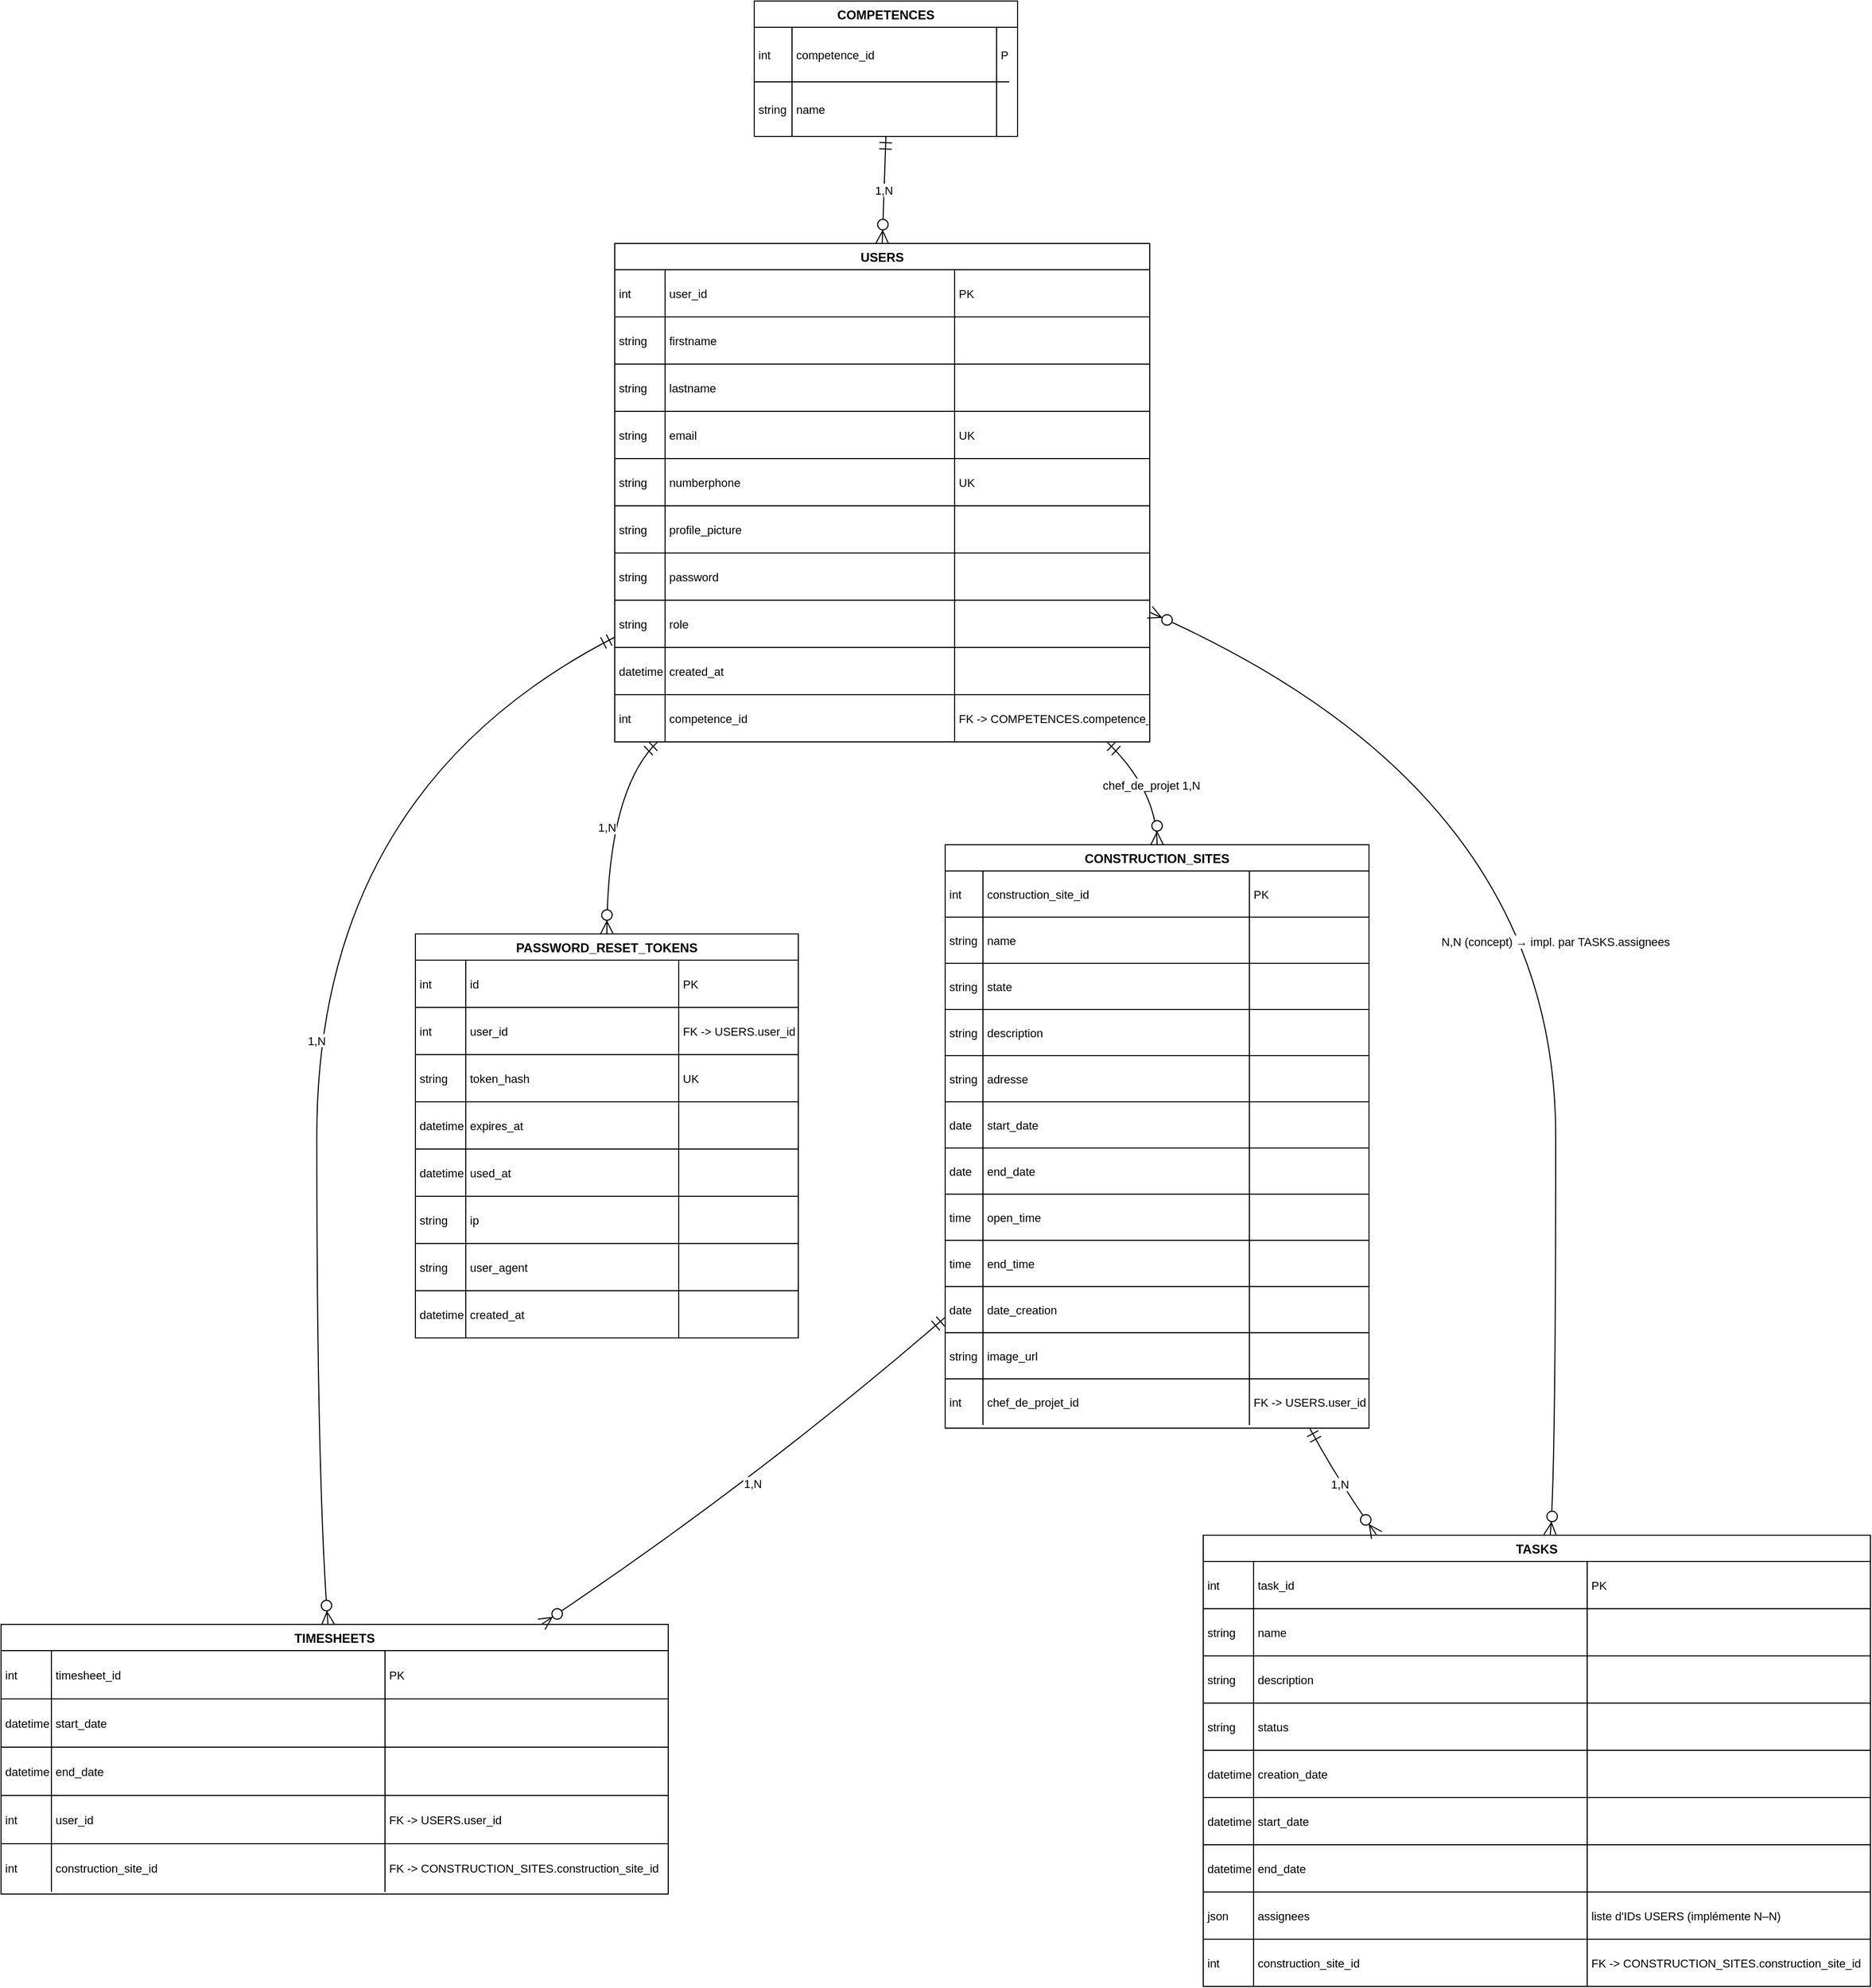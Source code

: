<mxfile version="28.1.0" pages="2">
  <diagram name="Page-1" id="gqwNwa2NCAI436CAT4Az">
    <mxGraphModel dx="5125" dy="2485" grid="1" gridSize="10" guides="1" tooltips="1" connect="1" arrows="1" fold="1" page="1" pageScale="1" pageWidth="827" pageHeight="1169" math="0" shadow="0">
      <root>
        <mxCell id="0" />
        <mxCell id="1" parent="0" />
        <mxCell id="XaADmC9wufVWzygDD67X-146" value="USERS" style="shape=table;startSize=25;container=1;collapsible=0;childLayout=tableLayout;fixedRows=1;rowLines=1;fontStyle=1;align=center;resizeLast=1;" vertex="1" parent="1">
          <mxGeometry x="605" y="251" width="510" height="475" as="geometry" />
        </mxCell>
        <mxCell id="XaADmC9wufVWzygDD67X-147" style="shape=tableRow;horizontal=0;startSize=0;swimlaneHead=0;swimlaneBody=0;fillColor=none;collapsible=0;dropTarget=0;points=[[0,0.5],[1,0.5]];portConstraint=eastwest;top=0;left=0;right=0;bottom=0;" vertex="1" parent="XaADmC9wufVWzygDD67X-146">
          <mxGeometry y="25" width="510" height="45" as="geometry" />
        </mxCell>
        <mxCell id="XaADmC9wufVWzygDD67X-148" value="int" style="shape=partialRectangle;connectable=0;fillColor=none;top=0;left=0;bottom=0;right=0;align=left;spacingLeft=2;overflow=hidden;fontSize=11;" vertex="1" parent="XaADmC9wufVWzygDD67X-147">
          <mxGeometry width="48" height="45" as="geometry">
            <mxRectangle width="48" height="45" as="alternateBounds" />
          </mxGeometry>
        </mxCell>
        <mxCell id="XaADmC9wufVWzygDD67X-149" value="user_id" style="shape=partialRectangle;connectable=0;fillColor=none;top=0;left=0;bottom=0;right=0;align=left;spacingLeft=2;overflow=hidden;fontSize=11;" vertex="1" parent="XaADmC9wufVWzygDD67X-147">
          <mxGeometry x="48" width="276" height="45" as="geometry">
            <mxRectangle width="276" height="45" as="alternateBounds" />
          </mxGeometry>
        </mxCell>
        <mxCell id="XaADmC9wufVWzygDD67X-150" value="PK" style="shape=partialRectangle;connectable=0;fillColor=none;top=0;left=0;bottom=0;right=0;align=left;spacingLeft=2;overflow=hidden;fontSize=11;" vertex="1" parent="XaADmC9wufVWzygDD67X-147">
          <mxGeometry x="324" width="186" height="45" as="geometry">
            <mxRectangle width="186" height="45" as="alternateBounds" />
          </mxGeometry>
        </mxCell>
        <mxCell id="XaADmC9wufVWzygDD67X-151" style="shape=tableRow;horizontal=0;startSize=0;swimlaneHead=0;swimlaneBody=0;fillColor=none;collapsible=0;dropTarget=0;points=[[0,0.5],[1,0.5]];portConstraint=eastwest;top=0;left=0;right=0;bottom=0;" vertex="1" parent="XaADmC9wufVWzygDD67X-146">
          <mxGeometry y="70" width="510" height="45" as="geometry" />
        </mxCell>
        <mxCell id="XaADmC9wufVWzygDD67X-152" value="string" style="shape=partialRectangle;connectable=0;fillColor=none;top=0;left=0;bottom=0;right=0;align=left;spacingLeft=2;overflow=hidden;fontSize=11;" vertex="1" parent="XaADmC9wufVWzygDD67X-151">
          <mxGeometry width="48" height="45" as="geometry">
            <mxRectangle width="48" height="45" as="alternateBounds" />
          </mxGeometry>
        </mxCell>
        <mxCell id="XaADmC9wufVWzygDD67X-153" value="firstname" style="shape=partialRectangle;connectable=0;fillColor=none;top=0;left=0;bottom=0;right=0;align=left;spacingLeft=2;overflow=hidden;fontSize=11;" vertex="1" parent="XaADmC9wufVWzygDD67X-151">
          <mxGeometry x="48" width="276" height="45" as="geometry">
            <mxRectangle width="276" height="45" as="alternateBounds" />
          </mxGeometry>
        </mxCell>
        <mxCell id="XaADmC9wufVWzygDD67X-154" value="" style="shape=partialRectangle;connectable=0;fillColor=none;top=0;left=0;bottom=0;right=0;align=left;spacingLeft=2;overflow=hidden;fontSize=11;" vertex="1" parent="XaADmC9wufVWzygDD67X-151">
          <mxGeometry x="324" width="186" height="45" as="geometry">
            <mxRectangle width="186" height="45" as="alternateBounds" />
          </mxGeometry>
        </mxCell>
        <mxCell id="XaADmC9wufVWzygDD67X-155" style="shape=tableRow;horizontal=0;startSize=0;swimlaneHead=0;swimlaneBody=0;fillColor=none;collapsible=0;dropTarget=0;points=[[0,0.5],[1,0.5]];portConstraint=eastwest;top=0;left=0;right=0;bottom=0;" vertex="1" parent="XaADmC9wufVWzygDD67X-146">
          <mxGeometry y="115" width="510" height="45" as="geometry" />
        </mxCell>
        <mxCell id="XaADmC9wufVWzygDD67X-156" value="string" style="shape=partialRectangle;connectable=0;fillColor=none;top=0;left=0;bottom=0;right=0;align=left;spacingLeft=2;overflow=hidden;fontSize=11;" vertex="1" parent="XaADmC9wufVWzygDD67X-155">
          <mxGeometry width="48" height="45" as="geometry">
            <mxRectangle width="48" height="45" as="alternateBounds" />
          </mxGeometry>
        </mxCell>
        <mxCell id="XaADmC9wufVWzygDD67X-157" value="lastname" style="shape=partialRectangle;connectable=0;fillColor=none;top=0;left=0;bottom=0;right=0;align=left;spacingLeft=2;overflow=hidden;fontSize=11;" vertex="1" parent="XaADmC9wufVWzygDD67X-155">
          <mxGeometry x="48" width="276" height="45" as="geometry">
            <mxRectangle width="276" height="45" as="alternateBounds" />
          </mxGeometry>
        </mxCell>
        <mxCell id="XaADmC9wufVWzygDD67X-158" value="" style="shape=partialRectangle;connectable=0;fillColor=none;top=0;left=0;bottom=0;right=0;align=left;spacingLeft=2;overflow=hidden;fontSize=11;" vertex="1" parent="XaADmC9wufVWzygDD67X-155">
          <mxGeometry x="324" width="186" height="45" as="geometry">
            <mxRectangle width="186" height="45" as="alternateBounds" />
          </mxGeometry>
        </mxCell>
        <mxCell id="XaADmC9wufVWzygDD67X-159" style="shape=tableRow;horizontal=0;startSize=0;swimlaneHead=0;swimlaneBody=0;fillColor=none;collapsible=0;dropTarget=0;points=[[0,0.5],[1,0.5]];portConstraint=eastwest;top=0;left=0;right=0;bottom=0;" vertex="1" parent="XaADmC9wufVWzygDD67X-146">
          <mxGeometry y="160" width="510" height="45" as="geometry" />
        </mxCell>
        <mxCell id="XaADmC9wufVWzygDD67X-160" value="string" style="shape=partialRectangle;connectable=0;fillColor=none;top=0;left=0;bottom=0;right=0;align=left;spacingLeft=2;overflow=hidden;fontSize=11;" vertex="1" parent="XaADmC9wufVWzygDD67X-159">
          <mxGeometry width="48" height="45" as="geometry">
            <mxRectangle width="48" height="45" as="alternateBounds" />
          </mxGeometry>
        </mxCell>
        <mxCell id="XaADmC9wufVWzygDD67X-161" value="email" style="shape=partialRectangle;connectable=0;fillColor=none;top=0;left=0;bottom=0;right=0;align=left;spacingLeft=2;overflow=hidden;fontSize=11;" vertex="1" parent="XaADmC9wufVWzygDD67X-159">
          <mxGeometry x="48" width="276" height="45" as="geometry">
            <mxRectangle width="276" height="45" as="alternateBounds" />
          </mxGeometry>
        </mxCell>
        <mxCell id="XaADmC9wufVWzygDD67X-162" value="UK" style="shape=partialRectangle;connectable=0;fillColor=none;top=0;left=0;bottom=0;right=0;align=left;spacingLeft=2;overflow=hidden;fontSize=11;" vertex="1" parent="XaADmC9wufVWzygDD67X-159">
          <mxGeometry x="324" width="186" height="45" as="geometry">
            <mxRectangle width="186" height="45" as="alternateBounds" />
          </mxGeometry>
        </mxCell>
        <mxCell id="XaADmC9wufVWzygDD67X-163" style="shape=tableRow;horizontal=0;startSize=0;swimlaneHead=0;swimlaneBody=0;fillColor=none;collapsible=0;dropTarget=0;points=[[0,0.5],[1,0.5]];portConstraint=eastwest;top=0;left=0;right=0;bottom=0;" vertex="1" parent="XaADmC9wufVWzygDD67X-146">
          <mxGeometry y="205" width="510" height="45" as="geometry" />
        </mxCell>
        <mxCell id="XaADmC9wufVWzygDD67X-164" value="string" style="shape=partialRectangle;connectable=0;fillColor=none;top=0;left=0;bottom=0;right=0;align=left;spacingLeft=2;overflow=hidden;fontSize=11;" vertex="1" parent="XaADmC9wufVWzygDD67X-163">
          <mxGeometry width="48" height="45" as="geometry">
            <mxRectangle width="48" height="45" as="alternateBounds" />
          </mxGeometry>
        </mxCell>
        <mxCell id="XaADmC9wufVWzygDD67X-165" value="numberphone" style="shape=partialRectangle;connectable=0;fillColor=none;top=0;left=0;bottom=0;right=0;align=left;spacingLeft=2;overflow=hidden;fontSize=11;" vertex="1" parent="XaADmC9wufVWzygDD67X-163">
          <mxGeometry x="48" width="276" height="45" as="geometry">
            <mxRectangle width="276" height="45" as="alternateBounds" />
          </mxGeometry>
        </mxCell>
        <mxCell id="XaADmC9wufVWzygDD67X-166" value="UK" style="shape=partialRectangle;connectable=0;fillColor=none;top=0;left=0;bottom=0;right=0;align=left;spacingLeft=2;overflow=hidden;fontSize=11;" vertex="1" parent="XaADmC9wufVWzygDD67X-163">
          <mxGeometry x="324" width="186" height="45" as="geometry">
            <mxRectangle width="186" height="45" as="alternateBounds" />
          </mxGeometry>
        </mxCell>
        <mxCell id="XaADmC9wufVWzygDD67X-167" style="shape=tableRow;horizontal=0;startSize=0;swimlaneHead=0;swimlaneBody=0;fillColor=none;collapsible=0;dropTarget=0;points=[[0,0.5],[1,0.5]];portConstraint=eastwest;top=0;left=0;right=0;bottom=0;" vertex="1" parent="XaADmC9wufVWzygDD67X-146">
          <mxGeometry y="250" width="510" height="45" as="geometry" />
        </mxCell>
        <mxCell id="XaADmC9wufVWzygDD67X-168" value="string" style="shape=partialRectangle;connectable=0;fillColor=none;top=0;left=0;bottom=0;right=0;align=left;spacingLeft=2;overflow=hidden;fontSize=11;" vertex="1" parent="XaADmC9wufVWzygDD67X-167">
          <mxGeometry width="48" height="45" as="geometry">
            <mxRectangle width="48" height="45" as="alternateBounds" />
          </mxGeometry>
        </mxCell>
        <mxCell id="XaADmC9wufVWzygDD67X-169" value="profile_picture" style="shape=partialRectangle;connectable=0;fillColor=none;top=0;left=0;bottom=0;right=0;align=left;spacingLeft=2;overflow=hidden;fontSize=11;" vertex="1" parent="XaADmC9wufVWzygDD67X-167">
          <mxGeometry x="48" width="276" height="45" as="geometry">
            <mxRectangle width="276" height="45" as="alternateBounds" />
          </mxGeometry>
        </mxCell>
        <mxCell id="XaADmC9wufVWzygDD67X-170" value="" style="shape=partialRectangle;connectable=0;fillColor=none;top=0;left=0;bottom=0;right=0;align=left;spacingLeft=2;overflow=hidden;fontSize=11;" vertex="1" parent="XaADmC9wufVWzygDD67X-167">
          <mxGeometry x="324" width="186" height="45" as="geometry">
            <mxRectangle width="186" height="45" as="alternateBounds" />
          </mxGeometry>
        </mxCell>
        <mxCell id="XaADmC9wufVWzygDD67X-171" style="shape=tableRow;horizontal=0;startSize=0;swimlaneHead=0;swimlaneBody=0;fillColor=none;collapsible=0;dropTarget=0;points=[[0,0.5],[1,0.5]];portConstraint=eastwest;top=0;left=0;right=0;bottom=0;" vertex="1" parent="XaADmC9wufVWzygDD67X-146">
          <mxGeometry y="295" width="510" height="45" as="geometry" />
        </mxCell>
        <mxCell id="XaADmC9wufVWzygDD67X-172" value="string" style="shape=partialRectangle;connectable=0;fillColor=none;top=0;left=0;bottom=0;right=0;align=left;spacingLeft=2;overflow=hidden;fontSize=11;" vertex="1" parent="XaADmC9wufVWzygDD67X-171">
          <mxGeometry width="48" height="45" as="geometry">
            <mxRectangle width="48" height="45" as="alternateBounds" />
          </mxGeometry>
        </mxCell>
        <mxCell id="XaADmC9wufVWzygDD67X-173" value="password" style="shape=partialRectangle;connectable=0;fillColor=none;top=0;left=0;bottom=0;right=0;align=left;spacingLeft=2;overflow=hidden;fontSize=11;" vertex="1" parent="XaADmC9wufVWzygDD67X-171">
          <mxGeometry x="48" width="276" height="45" as="geometry">
            <mxRectangle width="276" height="45" as="alternateBounds" />
          </mxGeometry>
        </mxCell>
        <mxCell id="XaADmC9wufVWzygDD67X-174" value="" style="shape=partialRectangle;connectable=0;fillColor=none;top=0;left=0;bottom=0;right=0;align=left;spacingLeft=2;overflow=hidden;fontSize=11;" vertex="1" parent="XaADmC9wufVWzygDD67X-171">
          <mxGeometry x="324" width="186" height="45" as="geometry">
            <mxRectangle width="186" height="45" as="alternateBounds" />
          </mxGeometry>
        </mxCell>
        <mxCell id="XaADmC9wufVWzygDD67X-175" style="shape=tableRow;horizontal=0;startSize=0;swimlaneHead=0;swimlaneBody=0;fillColor=none;collapsible=0;dropTarget=0;points=[[0,0.5],[1,0.5]];portConstraint=eastwest;top=0;left=0;right=0;bottom=0;" vertex="1" parent="XaADmC9wufVWzygDD67X-146">
          <mxGeometry y="340" width="510" height="45" as="geometry" />
        </mxCell>
        <mxCell id="XaADmC9wufVWzygDD67X-176" value="string" style="shape=partialRectangle;connectable=0;fillColor=none;top=0;left=0;bottom=0;right=0;align=left;spacingLeft=2;overflow=hidden;fontSize=11;" vertex="1" parent="XaADmC9wufVWzygDD67X-175">
          <mxGeometry width="48" height="45" as="geometry">
            <mxRectangle width="48" height="45" as="alternateBounds" />
          </mxGeometry>
        </mxCell>
        <mxCell id="XaADmC9wufVWzygDD67X-177" value="role" style="shape=partialRectangle;connectable=0;fillColor=none;top=0;left=0;bottom=0;right=0;align=left;spacingLeft=2;overflow=hidden;fontSize=11;" vertex="1" parent="XaADmC9wufVWzygDD67X-175">
          <mxGeometry x="48" width="276" height="45" as="geometry">
            <mxRectangle width="276" height="45" as="alternateBounds" />
          </mxGeometry>
        </mxCell>
        <mxCell id="XaADmC9wufVWzygDD67X-178" value="" style="shape=partialRectangle;connectable=0;fillColor=none;top=0;left=0;bottom=0;right=0;align=left;spacingLeft=2;overflow=hidden;fontSize=11;" vertex="1" parent="XaADmC9wufVWzygDD67X-175">
          <mxGeometry x="324" width="186" height="45" as="geometry">
            <mxRectangle width="186" height="45" as="alternateBounds" />
          </mxGeometry>
        </mxCell>
        <mxCell id="XaADmC9wufVWzygDD67X-179" style="shape=tableRow;horizontal=0;startSize=0;swimlaneHead=0;swimlaneBody=0;fillColor=none;collapsible=0;dropTarget=0;points=[[0,0.5],[1,0.5]];portConstraint=eastwest;top=0;left=0;right=0;bottom=0;" vertex="1" parent="XaADmC9wufVWzygDD67X-146">
          <mxGeometry y="385" width="510" height="45" as="geometry" />
        </mxCell>
        <mxCell id="XaADmC9wufVWzygDD67X-180" value="datetime" style="shape=partialRectangle;connectable=0;fillColor=none;top=0;left=0;bottom=0;right=0;align=left;spacingLeft=2;overflow=hidden;fontSize=11;" vertex="1" parent="XaADmC9wufVWzygDD67X-179">
          <mxGeometry width="48" height="45" as="geometry">
            <mxRectangle width="48" height="45" as="alternateBounds" />
          </mxGeometry>
        </mxCell>
        <mxCell id="XaADmC9wufVWzygDD67X-181" value="created_at" style="shape=partialRectangle;connectable=0;fillColor=none;top=0;left=0;bottom=0;right=0;align=left;spacingLeft=2;overflow=hidden;fontSize=11;" vertex="1" parent="XaADmC9wufVWzygDD67X-179">
          <mxGeometry x="48" width="276" height="45" as="geometry">
            <mxRectangle width="276" height="45" as="alternateBounds" />
          </mxGeometry>
        </mxCell>
        <mxCell id="XaADmC9wufVWzygDD67X-182" value="" style="shape=partialRectangle;connectable=0;fillColor=none;top=0;left=0;bottom=0;right=0;align=left;spacingLeft=2;overflow=hidden;fontSize=11;" vertex="1" parent="XaADmC9wufVWzygDD67X-179">
          <mxGeometry x="324" width="186" height="45" as="geometry">
            <mxRectangle width="186" height="45" as="alternateBounds" />
          </mxGeometry>
        </mxCell>
        <mxCell id="XaADmC9wufVWzygDD67X-183" style="shape=tableRow;horizontal=0;startSize=0;swimlaneHead=0;swimlaneBody=0;fillColor=none;collapsible=0;dropTarget=0;points=[[0,0.5],[1,0.5]];portConstraint=eastwest;top=0;left=0;right=0;bottom=0;" vertex="1" parent="XaADmC9wufVWzygDD67X-146">
          <mxGeometry y="430" width="510" height="45" as="geometry" />
        </mxCell>
        <mxCell id="XaADmC9wufVWzygDD67X-184" value="int" style="shape=partialRectangle;connectable=0;fillColor=none;top=0;left=0;bottom=0;right=0;align=left;spacingLeft=2;overflow=hidden;fontSize=11;" vertex="1" parent="XaADmC9wufVWzygDD67X-183">
          <mxGeometry width="48" height="45" as="geometry">
            <mxRectangle width="48" height="45" as="alternateBounds" />
          </mxGeometry>
        </mxCell>
        <mxCell id="XaADmC9wufVWzygDD67X-185" value="competence_id" style="shape=partialRectangle;connectable=0;fillColor=none;top=0;left=0;bottom=0;right=0;align=left;spacingLeft=2;overflow=hidden;fontSize=11;" vertex="1" parent="XaADmC9wufVWzygDD67X-183">
          <mxGeometry x="48" width="276" height="45" as="geometry">
            <mxRectangle width="276" height="45" as="alternateBounds" />
          </mxGeometry>
        </mxCell>
        <mxCell id="XaADmC9wufVWzygDD67X-186" value="FK -&gt; COMPETENCES.competence_id" style="shape=partialRectangle;connectable=0;fillColor=none;top=0;left=0;bottom=0;right=0;align=left;spacingLeft=2;overflow=hidden;fontSize=11;" vertex="1" parent="XaADmC9wufVWzygDD67X-183">
          <mxGeometry x="324" width="186" height="45" as="geometry">
            <mxRectangle width="186" height="45" as="alternateBounds" />
          </mxGeometry>
        </mxCell>
        <mxCell id="XaADmC9wufVWzygDD67X-187" value="COMPETENCES" style="shape=table;startSize=25;container=1;collapsible=0;childLayout=tableLayout;fixedRows=1;rowLines=1;fontStyle=1;align=center;resizeLast=1;" vertex="1" parent="1">
          <mxGeometry x="738" y="20" width="251" height="129" as="geometry" />
        </mxCell>
        <mxCell id="XaADmC9wufVWzygDD67X-188" style="shape=tableRow;horizontal=0;startSize=0;swimlaneHead=0;swimlaneBody=0;fillColor=none;collapsible=0;dropTarget=0;points=[[0,0.5],[1,0.5]];portConstraint=eastwest;top=0;left=0;right=0;bottom=0;" vertex="1" parent="XaADmC9wufVWzygDD67X-187">
          <mxGeometry y="25" width="243" height="52" as="geometry" />
        </mxCell>
        <mxCell id="XaADmC9wufVWzygDD67X-189" value="int" style="shape=partialRectangle;connectable=0;fillColor=none;top=0;left=0;bottom=0;right=0;align=left;spacingLeft=2;overflow=hidden;fontSize=11;" vertex="1" parent="XaADmC9wufVWzygDD67X-188">
          <mxGeometry width="36" height="52" as="geometry">
            <mxRectangle width="36" height="52" as="alternateBounds" />
          </mxGeometry>
        </mxCell>
        <mxCell id="XaADmC9wufVWzygDD67X-190" value="competence_id" style="shape=partialRectangle;connectable=0;fillColor=none;top=0;left=0;bottom=0;right=0;align=left;spacingLeft=2;overflow=hidden;fontSize=11;" vertex="1" parent="XaADmC9wufVWzygDD67X-188">
          <mxGeometry x="36" width="195" height="52" as="geometry">
            <mxRectangle width="195" height="52" as="alternateBounds" />
          </mxGeometry>
        </mxCell>
        <mxCell id="XaADmC9wufVWzygDD67X-191" value="PK" style="shape=partialRectangle;connectable=0;fillColor=none;top=0;left=0;bottom=0;right=0;align=left;spacingLeft=2;overflow=hidden;fontSize=11;" vertex="1" parent="XaADmC9wufVWzygDD67X-188">
          <mxGeometry x="231" width="12" height="52" as="geometry">
            <mxRectangle width="12" height="52" as="alternateBounds" />
          </mxGeometry>
        </mxCell>
        <mxCell id="XaADmC9wufVWzygDD67X-192" style="shape=tableRow;horizontal=0;startSize=0;swimlaneHead=0;swimlaneBody=0;fillColor=none;collapsible=0;dropTarget=0;points=[[0,0.5],[1,0.5]];portConstraint=eastwest;top=0;left=0;right=0;bottom=0;" vertex="1" parent="XaADmC9wufVWzygDD67X-187">
          <mxGeometry y="77" width="243" height="52" as="geometry" />
        </mxCell>
        <mxCell id="XaADmC9wufVWzygDD67X-193" value="string" style="shape=partialRectangle;connectable=0;fillColor=none;top=0;left=0;bottom=0;right=0;align=left;spacingLeft=2;overflow=hidden;fontSize=11;" vertex="1" parent="XaADmC9wufVWzygDD67X-192">
          <mxGeometry width="36" height="52" as="geometry">
            <mxRectangle width="36" height="52" as="alternateBounds" />
          </mxGeometry>
        </mxCell>
        <mxCell id="XaADmC9wufVWzygDD67X-194" value="name" style="shape=partialRectangle;connectable=0;fillColor=none;top=0;left=0;bottom=0;right=0;align=left;spacingLeft=2;overflow=hidden;fontSize=11;" vertex="1" parent="XaADmC9wufVWzygDD67X-192">
          <mxGeometry x="36" width="195" height="52" as="geometry">
            <mxRectangle width="195" height="52" as="alternateBounds" />
          </mxGeometry>
        </mxCell>
        <mxCell id="XaADmC9wufVWzygDD67X-195" value="" style="shape=partialRectangle;connectable=0;fillColor=none;top=0;left=0;bottom=0;right=0;align=left;spacingLeft=2;overflow=hidden;fontSize=11;" vertex="1" parent="XaADmC9wufVWzygDD67X-192">
          <mxGeometry x="231" width="12" height="52" as="geometry">
            <mxRectangle width="12" height="52" as="alternateBounds" />
          </mxGeometry>
        </mxCell>
        <mxCell id="XaADmC9wufVWzygDD67X-196" value="CONSTRUCTION_SITES" style="shape=table;startSize=25;container=1;collapsible=0;childLayout=tableLayout;fixedRows=1;rowLines=1;fontStyle=1;align=center;resizeLast=1;" vertex="1" parent="1">
          <mxGeometry x="920" y="824" width="404" height="556" as="geometry" />
        </mxCell>
        <mxCell id="XaADmC9wufVWzygDD67X-197" style="shape=tableRow;horizontal=0;startSize=0;swimlaneHead=0;swimlaneBody=0;fillColor=none;collapsible=0;dropTarget=0;points=[[0,0.5],[1,0.5]];portConstraint=eastwest;top=0;left=0;right=0;bottom=0;" vertex="1" parent="XaADmC9wufVWzygDD67X-196">
          <mxGeometry y="25" width="404" height="44" as="geometry" />
        </mxCell>
        <mxCell id="XaADmC9wufVWzygDD67X-198" value="int" style="shape=partialRectangle;connectable=0;fillColor=none;top=0;left=0;bottom=0;right=0;align=left;spacingLeft=2;overflow=hidden;fontSize=11;" vertex="1" parent="XaADmC9wufVWzygDD67X-197">
          <mxGeometry width="36" height="44" as="geometry">
            <mxRectangle width="36" height="44" as="alternateBounds" />
          </mxGeometry>
        </mxCell>
        <mxCell id="XaADmC9wufVWzygDD67X-199" value="construction_site_id" style="shape=partialRectangle;connectable=0;fillColor=none;top=0;left=0;bottom=0;right=0;align=left;spacingLeft=2;overflow=hidden;fontSize=11;" vertex="1" parent="XaADmC9wufVWzygDD67X-197">
          <mxGeometry x="36" width="254" height="44" as="geometry">
            <mxRectangle width="254" height="44" as="alternateBounds" />
          </mxGeometry>
        </mxCell>
        <mxCell id="XaADmC9wufVWzygDD67X-200" value="PK" style="shape=partialRectangle;connectable=0;fillColor=none;top=0;left=0;bottom=0;right=0;align=left;spacingLeft=2;overflow=hidden;fontSize=11;" vertex="1" parent="XaADmC9wufVWzygDD67X-197">
          <mxGeometry x="290" width="114" height="44" as="geometry">
            <mxRectangle width="114" height="44" as="alternateBounds" />
          </mxGeometry>
        </mxCell>
        <mxCell id="XaADmC9wufVWzygDD67X-201" style="shape=tableRow;horizontal=0;startSize=0;swimlaneHead=0;swimlaneBody=0;fillColor=none;collapsible=0;dropTarget=0;points=[[0,0.5],[1,0.5]];portConstraint=eastwest;top=0;left=0;right=0;bottom=0;" vertex="1" parent="XaADmC9wufVWzygDD67X-196">
          <mxGeometry y="69" width="404" height="44" as="geometry" />
        </mxCell>
        <mxCell id="XaADmC9wufVWzygDD67X-202" value="string" style="shape=partialRectangle;connectable=0;fillColor=none;top=0;left=0;bottom=0;right=0;align=left;spacingLeft=2;overflow=hidden;fontSize=11;" vertex="1" parent="XaADmC9wufVWzygDD67X-201">
          <mxGeometry width="36" height="44" as="geometry">
            <mxRectangle width="36" height="44" as="alternateBounds" />
          </mxGeometry>
        </mxCell>
        <mxCell id="XaADmC9wufVWzygDD67X-203" value="name" style="shape=partialRectangle;connectable=0;fillColor=none;top=0;left=0;bottom=0;right=0;align=left;spacingLeft=2;overflow=hidden;fontSize=11;" vertex="1" parent="XaADmC9wufVWzygDD67X-201">
          <mxGeometry x="36" width="254" height="44" as="geometry">
            <mxRectangle width="254" height="44" as="alternateBounds" />
          </mxGeometry>
        </mxCell>
        <mxCell id="XaADmC9wufVWzygDD67X-204" value="" style="shape=partialRectangle;connectable=0;fillColor=none;top=0;left=0;bottom=0;right=0;align=left;spacingLeft=2;overflow=hidden;fontSize=11;" vertex="1" parent="XaADmC9wufVWzygDD67X-201">
          <mxGeometry x="290" width="114" height="44" as="geometry">
            <mxRectangle width="114" height="44" as="alternateBounds" />
          </mxGeometry>
        </mxCell>
        <mxCell id="XaADmC9wufVWzygDD67X-205" style="shape=tableRow;horizontal=0;startSize=0;swimlaneHead=0;swimlaneBody=0;fillColor=none;collapsible=0;dropTarget=0;points=[[0,0.5],[1,0.5]];portConstraint=eastwest;top=0;left=0;right=0;bottom=0;" vertex="1" parent="XaADmC9wufVWzygDD67X-196">
          <mxGeometry y="113" width="404" height="44" as="geometry" />
        </mxCell>
        <mxCell id="XaADmC9wufVWzygDD67X-206" value="string" style="shape=partialRectangle;connectable=0;fillColor=none;top=0;left=0;bottom=0;right=0;align=left;spacingLeft=2;overflow=hidden;fontSize=11;" vertex="1" parent="XaADmC9wufVWzygDD67X-205">
          <mxGeometry width="36" height="44" as="geometry">
            <mxRectangle width="36" height="44" as="alternateBounds" />
          </mxGeometry>
        </mxCell>
        <mxCell id="XaADmC9wufVWzygDD67X-207" value="state" style="shape=partialRectangle;connectable=0;fillColor=none;top=0;left=0;bottom=0;right=0;align=left;spacingLeft=2;overflow=hidden;fontSize=11;" vertex="1" parent="XaADmC9wufVWzygDD67X-205">
          <mxGeometry x="36" width="254" height="44" as="geometry">
            <mxRectangle width="254" height="44" as="alternateBounds" />
          </mxGeometry>
        </mxCell>
        <mxCell id="XaADmC9wufVWzygDD67X-208" value="" style="shape=partialRectangle;connectable=0;fillColor=none;top=0;left=0;bottom=0;right=0;align=left;spacingLeft=2;overflow=hidden;fontSize=11;" vertex="1" parent="XaADmC9wufVWzygDD67X-205">
          <mxGeometry x="290" width="114" height="44" as="geometry">
            <mxRectangle width="114" height="44" as="alternateBounds" />
          </mxGeometry>
        </mxCell>
        <mxCell id="XaADmC9wufVWzygDD67X-209" style="shape=tableRow;horizontal=0;startSize=0;swimlaneHead=0;swimlaneBody=0;fillColor=none;collapsible=0;dropTarget=0;points=[[0,0.5],[1,0.5]];portConstraint=eastwest;top=0;left=0;right=0;bottom=0;" vertex="1" parent="XaADmC9wufVWzygDD67X-196">
          <mxGeometry y="157" width="404" height="44" as="geometry" />
        </mxCell>
        <mxCell id="XaADmC9wufVWzygDD67X-210" value="string" style="shape=partialRectangle;connectable=0;fillColor=none;top=0;left=0;bottom=0;right=0;align=left;spacingLeft=2;overflow=hidden;fontSize=11;" vertex="1" parent="XaADmC9wufVWzygDD67X-209">
          <mxGeometry width="36" height="44" as="geometry">
            <mxRectangle width="36" height="44" as="alternateBounds" />
          </mxGeometry>
        </mxCell>
        <mxCell id="XaADmC9wufVWzygDD67X-211" value="description" style="shape=partialRectangle;connectable=0;fillColor=none;top=0;left=0;bottom=0;right=0;align=left;spacingLeft=2;overflow=hidden;fontSize=11;" vertex="1" parent="XaADmC9wufVWzygDD67X-209">
          <mxGeometry x="36" width="254" height="44" as="geometry">
            <mxRectangle width="254" height="44" as="alternateBounds" />
          </mxGeometry>
        </mxCell>
        <mxCell id="XaADmC9wufVWzygDD67X-212" value="" style="shape=partialRectangle;connectable=0;fillColor=none;top=0;left=0;bottom=0;right=0;align=left;spacingLeft=2;overflow=hidden;fontSize=11;" vertex="1" parent="XaADmC9wufVWzygDD67X-209">
          <mxGeometry x="290" width="114" height="44" as="geometry">
            <mxRectangle width="114" height="44" as="alternateBounds" />
          </mxGeometry>
        </mxCell>
        <mxCell id="XaADmC9wufVWzygDD67X-213" style="shape=tableRow;horizontal=0;startSize=0;swimlaneHead=0;swimlaneBody=0;fillColor=none;collapsible=0;dropTarget=0;points=[[0,0.5],[1,0.5]];portConstraint=eastwest;top=0;left=0;right=0;bottom=0;" vertex="1" parent="XaADmC9wufVWzygDD67X-196">
          <mxGeometry y="201" width="404" height="44" as="geometry" />
        </mxCell>
        <mxCell id="XaADmC9wufVWzygDD67X-214" value="string" style="shape=partialRectangle;connectable=0;fillColor=none;top=0;left=0;bottom=0;right=0;align=left;spacingLeft=2;overflow=hidden;fontSize=11;" vertex="1" parent="XaADmC9wufVWzygDD67X-213">
          <mxGeometry width="36" height="44" as="geometry">
            <mxRectangle width="36" height="44" as="alternateBounds" />
          </mxGeometry>
        </mxCell>
        <mxCell id="XaADmC9wufVWzygDD67X-215" value="adresse" style="shape=partialRectangle;connectable=0;fillColor=none;top=0;left=0;bottom=0;right=0;align=left;spacingLeft=2;overflow=hidden;fontSize=11;" vertex="1" parent="XaADmC9wufVWzygDD67X-213">
          <mxGeometry x="36" width="254" height="44" as="geometry">
            <mxRectangle width="254" height="44" as="alternateBounds" />
          </mxGeometry>
        </mxCell>
        <mxCell id="XaADmC9wufVWzygDD67X-216" value="" style="shape=partialRectangle;connectable=0;fillColor=none;top=0;left=0;bottom=0;right=0;align=left;spacingLeft=2;overflow=hidden;fontSize=11;" vertex="1" parent="XaADmC9wufVWzygDD67X-213">
          <mxGeometry x="290" width="114" height="44" as="geometry">
            <mxRectangle width="114" height="44" as="alternateBounds" />
          </mxGeometry>
        </mxCell>
        <mxCell id="XaADmC9wufVWzygDD67X-217" style="shape=tableRow;horizontal=0;startSize=0;swimlaneHead=0;swimlaneBody=0;fillColor=none;collapsible=0;dropTarget=0;points=[[0,0.5],[1,0.5]];portConstraint=eastwest;top=0;left=0;right=0;bottom=0;" vertex="1" parent="XaADmC9wufVWzygDD67X-196">
          <mxGeometry y="245" width="404" height="44" as="geometry" />
        </mxCell>
        <mxCell id="XaADmC9wufVWzygDD67X-218" value="date" style="shape=partialRectangle;connectable=0;fillColor=none;top=0;left=0;bottom=0;right=0;align=left;spacingLeft=2;overflow=hidden;fontSize=11;" vertex="1" parent="XaADmC9wufVWzygDD67X-217">
          <mxGeometry width="36" height="44" as="geometry">
            <mxRectangle width="36" height="44" as="alternateBounds" />
          </mxGeometry>
        </mxCell>
        <mxCell id="XaADmC9wufVWzygDD67X-219" value="start_date" style="shape=partialRectangle;connectable=0;fillColor=none;top=0;left=0;bottom=0;right=0;align=left;spacingLeft=2;overflow=hidden;fontSize=11;" vertex="1" parent="XaADmC9wufVWzygDD67X-217">
          <mxGeometry x="36" width="254" height="44" as="geometry">
            <mxRectangle width="254" height="44" as="alternateBounds" />
          </mxGeometry>
        </mxCell>
        <mxCell id="XaADmC9wufVWzygDD67X-220" value="" style="shape=partialRectangle;connectable=0;fillColor=none;top=0;left=0;bottom=0;right=0;align=left;spacingLeft=2;overflow=hidden;fontSize=11;" vertex="1" parent="XaADmC9wufVWzygDD67X-217">
          <mxGeometry x="290" width="114" height="44" as="geometry">
            <mxRectangle width="114" height="44" as="alternateBounds" />
          </mxGeometry>
        </mxCell>
        <mxCell id="XaADmC9wufVWzygDD67X-221" style="shape=tableRow;horizontal=0;startSize=0;swimlaneHead=0;swimlaneBody=0;fillColor=none;collapsible=0;dropTarget=0;points=[[0,0.5],[1,0.5]];portConstraint=eastwest;top=0;left=0;right=0;bottom=0;" vertex="1" parent="XaADmC9wufVWzygDD67X-196">
          <mxGeometry y="289" width="404" height="44" as="geometry" />
        </mxCell>
        <mxCell id="XaADmC9wufVWzygDD67X-222" value="date" style="shape=partialRectangle;connectable=0;fillColor=none;top=0;left=0;bottom=0;right=0;align=left;spacingLeft=2;overflow=hidden;fontSize=11;" vertex="1" parent="XaADmC9wufVWzygDD67X-221">
          <mxGeometry width="36" height="44" as="geometry">
            <mxRectangle width="36" height="44" as="alternateBounds" />
          </mxGeometry>
        </mxCell>
        <mxCell id="XaADmC9wufVWzygDD67X-223" value="end_date" style="shape=partialRectangle;connectable=0;fillColor=none;top=0;left=0;bottom=0;right=0;align=left;spacingLeft=2;overflow=hidden;fontSize=11;" vertex="1" parent="XaADmC9wufVWzygDD67X-221">
          <mxGeometry x="36" width="254" height="44" as="geometry">
            <mxRectangle width="254" height="44" as="alternateBounds" />
          </mxGeometry>
        </mxCell>
        <mxCell id="XaADmC9wufVWzygDD67X-224" value="" style="shape=partialRectangle;connectable=0;fillColor=none;top=0;left=0;bottom=0;right=0;align=left;spacingLeft=2;overflow=hidden;fontSize=11;" vertex="1" parent="XaADmC9wufVWzygDD67X-221">
          <mxGeometry x="290" width="114" height="44" as="geometry">
            <mxRectangle width="114" height="44" as="alternateBounds" />
          </mxGeometry>
        </mxCell>
        <mxCell id="XaADmC9wufVWzygDD67X-225" style="shape=tableRow;horizontal=0;startSize=0;swimlaneHead=0;swimlaneBody=0;fillColor=none;collapsible=0;dropTarget=0;points=[[0,0.5],[1,0.5]];portConstraint=eastwest;top=0;left=0;right=0;bottom=0;" vertex="1" parent="XaADmC9wufVWzygDD67X-196">
          <mxGeometry y="333" width="404" height="44" as="geometry" />
        </mxCell>
        <mxCell id="XaADmC9wufVWzygDD67X-226" value="time" style="shape=partialRectangle;connectable=0;fillColor=none;top=0;left=0;bottom=0;right=0;align=left;spacingLeft=2;overflow=hidden;fontSize=11;" vertex="1" parent="XaADmC9wufVWzygDD67X-225">
          <mxGeometry width="36" height="44" as="geometry">
            <mxRectangle width="36" height="44" as="alternateBounds" />
          </mxGeometry>
        </mxCell>
        <mxCell id="XaADmC9wufVWzygDD67X-227" value="open_time" style="shape=partialRectangle;connectable=0;fillColor=none;top=0;left=0;bottom=0;right=0;align=left;spacingLeft=2;overflow=hidden;fontSize=11;" vertex="1" parent="XaADmC9wufVWzygDD67X-225">
          <mxGeometry x="36" width="254" height="44" as="geometry">
            <mxRectangle width="254" height="44" as="alternateBounds" />
          </mxGeometry>
        </mxCell>
        <mxCell id="XaADmC9wufVWzygDD67X-228" value="" style="shape=partialRectangle;connectable=0;fillColor=none;top=0;left=0;bottom=0;right=0;align=left;spacingLeft=2;overflow=hidden;fontSize=11;" vertex="1" parent="XaADmC9wufVWzygDD67X-225">
          <mxGeometry x="290" width="114" height="44" as="geometry">
            <mxRectangle width="114" height="44" as="alternateBounds" />
          </mxGeometry>
        </mxCell>
        <mxCell id="XaADmC9wufVWzygDD67X-229" style="shape=tableRow;horizontal=0;startSize=0;swimlaneHead=0;swimlaneBody=0;fillColor=none;collapsible=0;dropTarget=0;points=[[0,0.5],[1,0.5]];portConstraint=eastwest;top=0;left=0;right=0;bottom=0;" vertex="1" parent="XaADmC9wufVWzygDD67X-196">
          <mxGeometry y="377" width="404" height="44" as="geometry" />
        </mxCell>
        <mxCell id="XaADmC9wufVWzygDD67X-230" value="time" style="shape=partialRectangle;connectable=0;fillColor=none;top=0;left=0;bottom=0;right=0;align=left;spacingLeft=2;overflow=hidden;fontSize=11;" vertex="1" parent="XaADmC9wufVWzygDD67X-229">
          <mxGeometry width="36" height="44" as="geometry">
            <mxRectangle width="36" height="44" as="alternateBounds" />
          </mxGeometry>
        </mxCell>
        <mxCell id="XaADmC9wufVWzygDD67X-231" value="end_time" style="shape=partialRectangle;connectable=0;fillColor=none;top=0;left=0;bottom=0;right=0;align=left;spacingLeft=2;overflow=hidden;fontSize=11;" vertex="1" parent="XaADmC9wufVWzygDD67X-229">
          <mxGeometry x="36" width="254" height="44" as="geometry">
            <mxRectangle width="254" height="44" as="alternateBounds" />
          </mxGeometry>
        </mxCell>
        <mxCell id="XaADmC9wufVWzygDD67X-232" value="" style="shape=partialRectangle;connectable=0;fillColor=none;top=0;left=0;bottom=0;right=0;align=left;spacingLeft=2;overflow=hidden;fontSize=11;" vertex="1" parent="XaADmC9wufVWzygDD67X-229">
          <mxGeometry x="290" width="114" height="44" as="geometry">
            <mxRectangle width="114" height="44" as="alternateBounds" />
          </mxGeometry>
        </mxCell>
        <mxCell id="XaADmC9wufVWzygDD67X-233" style="shape=tableRow;horizontal=0;startSize=0;swimlaneHead=0;swimlaneBody=0;fillColor=none;collapsible=0;dropTarget=0;points=[[0,0.5],[1,0.5]];portConstraint=eastwest;top=0;left=0;right=0;bottom=0;" vertex="1" parent="XaADmC9wufVWzygDD67X-196">
          <mxGeometry y="421" width="404" height="44" as="geometry" />
        </mxCell>
        <mxCell id="XaADmC9wufVWzygDD67X-234" value="date" style="shape=partialRectangle;connectable=0;fillColor=none;top=0;left=0;bottom=0;right=0;align=left;spacingLeft=2;overflow=hidden;fontSize=11;" vertex="1" parent="XaADmC9wufVWzygDD67X-233">
          <mxGeometry width="36" height="44" as="geometry">
            <mxRectangle width="36" height="44" as="alternateBounds" />
          </mxGeometry>
        </mxCell>
        <mxCell id="XaADmC9wufVWzygDD67X-235" value="date_creation" style="shape=partialRectangle;connectable=0;fillColor=none;top=0;left=0;bottom=0;right=0;align=left;spacingLeft=2;overflow=hidden;fontSize=11;" vertex="1" parent="XaADmC9wufVWzygDD67X-233">
          <mxGeometry x="36" width="254" height="44" as="geometry">
            <mxRectangle width="254" height="44" as="alternateBounds" />
          </mxGeometry>
        </mxCell>
        <mxCell id="XaADmC9wufVWzygDD67X-236" value="" style="shape=partialRectangle;connectable=0;fillColor=none;top=0;left=0;bottom=0;right=0;align=left;spacingLeft=2;overflow=hidden;fontSize=11;" vertex="1" parent="XaADmC9wufVWzygDD67X-233">
          <mxGeometry x="290" width="114" height="44" as="geometry">
            <mxRectangle width="114" height="44" as="alternateBounds" />
          </mxGeometry>
        </mxCell>
        <mxCell id="XaADmC9wufVWzygDD67X-237" style="shape=tableRow;horizontal=0;startSize=0;swimlaneHead=0;swimlaneBody=0;fillColor=none;collapsible=0;dropTarget=0;points=[[0,0.5],[1,0.5]];portConstraint=eastwest;top=0;left=0;right=0;bottom=0;" vertex="1" parent="XaADmC9wufVWzygDD67X-196">
          <mxGeometry y="465" width="404" height="44" as="geometry" />
        </mxCell>
        <mxCell id="XaADmC9wufVWzygDD67X-238" value="string" style="shape=partialRectangle;connectable=0;fillColor=none;top=0;left=0;bottom=0;right=0;align=left;spacingLeft=2;overflow=hidden;fontSize=11;" vertex="1" parent="XaADmC9wufVWzygDD67X-237">
          <mxGeometry width="36" height="44" as="geometry">
            <mxRectangle width="36" height="44" as="alternateBounds" />
          </mxGeometry>
        </mxCell>
        <mxCell id="XaADmC9wufVWzygDD67X-239" value="image_url" style="shape=partialRectangle;connectable=0;fillColor=none;top=0;left=0;bottom=0;right=0;align=left;spacingLeft=2;overflow=hidden;fontSize=11;" vertex="1" parent="XaADmC9wufVWzygDD67X-237">
          <mxGeometry x="36" width="254" height="44" as="geometry">
            <mxRectangle width="254" height="44" as="alternateBounds" />
          </mxGeometry>
        </mxCell>
        <mxCell id="XaADmC9wufVWzygDD67X-240" value="" style="shape=partialRectangle;connectable=0;fillColor=none;top=0;left=0;bottom=0;right=0;align=left;spacingLeft=2;overflow=hidden;fontSize=11;" vertex="1" parent="XaADmC9wufVWzygDD67X-237">
          <mxGeometry x="290" width="114" height="44" as="geometry">
            <mxRectangle width="114" height="44" as="alternateBounds" />
          </mxGeometry>
        </mxCell>
        <mxCell id="XaADmC9wufVWzygDD67X-241" style="shape=tableRow;horizontal=0;startSize=0;swimlaneHead=0;swimlaneBody=0;fillColor=none;collapsible=0;dropTarget=0;points=[[0,0.5],[1,0.5]];portConstraint=eastwest;top=0;left=0;right=0;bottom=0;" vertex="1" parent="XaADmC9wufVWzygDD67X-196">
          <mxGeometry y="509" width="404" height="44" as="geometry" />
        </mxCell>
        <mxCell id="XaADmC9wufVWzygDD67X-242" value="int" style="shape=partialRectangle;connectable=0;fillColor=none;top=0;left=0;bottom=0;right=0;align=left;spacingLeft=2;overflow=hidden;fontSize=11;" vertex="1" parent="XaADmC9wufVWzygDD67X-241">
          <mxGeometry width="36" height="44" as="geometry">
            <mxRectangle width="36" height="44" as="alternateBounds" />
          </mxGeometry>
        </mxCell>
        <mxCell id="XaADmC9wufVWzygDD67X-243" value="chef_de_projet_id" style="shape=partialRectangle;connectable=0;fillColor=none;top=0;left=0;bottom=0;right=0;align=left;spacingLeft=2;overflow=hidden;fontSize=11;" vertex="1" parent="XaADmC9wufVWzygDD67X-241">
          <mxGeometry x="36" width="254" height="44" as="geometry">
            <mxRectangle width="254" height="44" as="alternateBounds" />
          </mxGeometry>
        </mxCell>
        <mxCell id="XaADmC9wufVWzygDD67X-244" value="FK -&gt; USERS.user_id" style="shape=partialRectangle;connectable=0;fillColor=none;top=0;left=0;bottom=0;right=0;align=left;spacingLeft=2;overflow=hidden;fontSize=11;" vertex="1" parent="XaADmC9wufVWzygDD67X-241">
          <mxGeometry x="290" width="114" height="44" as="geometry">
            <mxRectangle width="114" height="44" as="alternateBounds" />
          </mxGeometry>
        </mxCell>
        <mxCell id="XaADmC9wufVWzygDD67X-245" value="TASKS" style="shape=table;startSize=25;container=1;collapsible=0;childLayout=tableLayout;fixedRows=1;rowLines=1;fontStyle=1;align=center;resizeLast=1;" vertex="1" parent="1">
          <mxGeometry x="1166" y="1482" width="636" height="430" as="geometry" />
        </mxCell>
        <mxCell id="XaADmC9wufVWzygDD67X-246" style="shape=tableRow;horizontal=0;startSize=0;swimlaneHead=0;swimlaneBody=0;fillColor=none;collapsible=0;dropTarget=0;points=[[0,0.5],[1,0.5]];portConstraint=eastwest;top=0;left=0;right=0;bottom=0;" vertex="1" parent="XaADmC9wufVWzygDD67X-245">
          <mxGeometry y="25" width="636" height="45" as="geometry" />
        </mxCell>
        <mxCell id="XaADmC9wufVWzygDD67X-247" value="int" style="shape=partialRectangle;connectable=0;fillColor=none;top=0;left=0;bottom=0;right=0;align=left;spacingLeft=2;overflow=hidden;fontSize=11;" vertex="1" parent="XaADmC9wufVWzygDD67X-246">
          <mxGeometry width="48" height="45" as="geometry">
            <mxRectangle width="48" height="45" as="alternateBounds" />
          </mxGeometry>
        </mxCell>
        <mxCell id="XaADmC9wufVWzygDD67X-248" value="task_id" style="shape=partialRectangle;connectable=0;fillColor=none;top=0;left=0;bottom=0;right=0;align=left;spacingLeft=2;overflow=hidden;fontSize=11;" vertex="1" parent="XaADmC9wufVWzygDD67X-246">
          <mxGeometry x="48" width="318" height="45" as="geometry">
            <mxRectangle width="318" height="45" as="alternateBounds" />
          </mxGeometry>
        </mxCell>
        <mxCell id="XaADmC9wufVWzygDD67X-249" value="PK" style="shape=partialRectangle;connectable=0;fillColor=none;top=0;left=0;bottom=0;right=0;align=left;spacingLeft=2;overflow=hidden;fontSize=11;" vertex="1" parent="XaADmC9wufVWzygDD67X-246">
          <mxGeometry x="366" width="270" height="45" as="geometry">
            <mxRectangle width="270" height="45" as="alternateBounds" />
          </mxGeometry>
        </mxCell>
        <mxCell id="XaADmC9wufVWzygDD67X-250" style="shape=tableRow;horizontal=0;startSize=0;swimlaneHead=0;swimlaneBody=0;fillColor=none;collapsible=0;dropTarget=0;points=[[0,0.5],[1,0.5]];portConstraint=eastwest;top=0;left=0;right=0;bottom=0;" vertex="1" parent="XaADmC9wufVWzygDD67X-245">
          <mxGeometry y="70" width="636" height="45" as="geometry" />
        </mxCell>
        <mxCell id="XaADmC9wufVWzygDD67X-251" value="string" style="shape=partialRectangle;connectable=0;fillColor=none;top=0;left=0;bottom=0;right=0;align=left;spacingLeft=2;overflow=hidden;fontSize=11;" vertex="1" parent="XaADmC9wufVWzygDD67X-250">
          <mxGeometry width="48" height="45" as="geometry">
            <mxRectangle width="48" height="45" as="alternateBounds" />
          </mxGeometry>
        </mxCell>
        <mxCell id="XaADmC9wufVWzygDD67X-252" value="name" style="shape=partialRectangle;connectable=0;fillColor=none;top=0;left=0;bottom=0;right=0;align=left;spacingLeft=2;overflow=hidden;fontSize=11;" vertex="1" parent="XaADmC9wufVWzygDD67X-250">
          <mxGeometry x="48" width="318" height="45" as="geometry">
            <mxRectangle width="318" height="45" as="alternateBounds" />
          </mxGeometry>
        </mxCell>
        <mxCell id="XaADmC9wufVWzygDD67X-253" value="" style="shape=partialRectangle;connectable=0;fillColor=none;top=0;left=0;bottom=0;right=0;align=left;spacingLeft=2;overflow=hidden;fontSize=11;" vertex="1" parent="XaADmC9wufVWzygDD67X-250">
          <mxGeometry x="366" width="270" height="45" as="geometry">
            <mxRectangle width="270" height="45" as="alternateBounds" />
          </mxGeometry>
        </mxCell>
        <mxCell id="XaADmC9wufVWzygDD67X-254" style="shape=tableRow;horizontal=0;startSize=0;swimlaneHead=0;swimlaneBody=0;fillColor=none;collapsible=0;dropTarget=0;points=[[0,0.5],[1,0.5]];portConstraint=eastwest;top=0;left=0;right=0;bottom=0;" vertex="1" parent="XaADmC9wufVWzygDD67X-245">
          <mxGeometry y="115" width="636" height="45" as="geometry" />
        </mxCell>
        <mxCell id="XaADmC9wufVWzygDD67X-255" value="string" style="shape=partialRectangle;connectable=0;fillColor=none;top=0;left=0;bottom=0;right=0;align=left;spacingLeft=2;overflow=hidden;fontSize=11;" vertex="1" parent="XaADmC9wufVWzygDD67X-254">
          <mxGeometry width="48" height="45" as="geometry">
            <mxRectangle width="48" height="45" as="alternateBounds" />
          </mxGeometry>
        </mxCell>
        <mxCell id="XaADmC9wufVWzygDD67X-256" value="description" style="shape=partialRectangle;connectable=0;fillColor=none;top=0;left=0;bottom=0;right=0;align=left;spacingLeft=2;overflow=hidden;fontSize=11;" vertex="1" parent="XaADmC9wufVWzygDD67X-254">
          <mxGeometry x="48" width="318" height="45" as="geometry">
            <mxRectangle width="318" height="45" as="alternateBounds" />
          </mxGeometry>
        </mxCell>
        <mxCell id="XaADmC9wufVWzygDD67X-257" value="" style="shape=partialRectangle;connectable=0;fillColor=none;top=0;left=0;bottom=0;right=0;align=left;spacingLeft=2;overflow=hidden;fontSize=11;" vertex="1" parent="XaADmC9wufVWzygDD67X-254">
          <mxGeometry x="366" width="270" height="45" as="geometry">
            <mxRectangle width="270" height="45" as="alternateBounds" />
          </mxGeometry>
        </mxCell>
        <mxCell id="XaADmC9wufVWzygDD67X-258" style="shape=tableRow;horizontal=0;startSize=0;swimlaneHead=0;swimlaneBody=0;fillColor=none;collapsible=0;dropTarget=0;points=[[0,0.5],[1,0.5]];portConstraint=eastwest;top=0;left=0;right=0;bottom=0;" vertex="1" parent="XaADmC9wufVWzygDD67X-245">
          <mxGeometry y="160" width="636" height="45" as="geometry" />
        </mxCell>
        <mxCell id="XaADmC9wufVWzygDD67X-259" value="string" style="shape=partialRectangle;connectable=0;fillColor=none;top=0;left=0;bottom=0;right=0;align=left;spacingLeft=2;overflow=hidden;fontSize=11;" vertex="1" parent="XaADmC9wufVWzygDD67X-258">
          <mxGeometry width="48" height="45" as="geometry">
            <mxRectangle width="48" height="45" as="alternateBounds" />
          </mxGeometry>
        </mxCell>
        <mxCell id="XaADmC9wufVWzygDD67X-260" value="status" style="shape=partialRectangle;connectable=0;fillColor=none;top=0;left=0;bottom=0;right=0;align=left;spacingLeft=2;overflow=hidden;fontSize=11;" vertex="1" parent="XaADmC9wufVWzygDD67X-258">
          <mxGeometry x="48" width="318" height="45" as="geometry">
            <mxRectangle width="318" height="45" as="alternateBounds" />
          </mxGeometry>
        </mxCell>
        <mxCell id="XaADmC9wufVWzygDD67X-261" value="" style="shape=partialRectangle;connectable=0;fillColor=none;top=0;left=0;bottom=0;right=0;align=left;spacingLeft=2;overflow=hidden;fontSize=11;" vertex="1" parent="XaADmC9wufVWzygDD67X-258">
          <mxGeometry x="366" width="270" height="45" as="geometry">
            <mxRectangle width="270" height="45" as="alternateBounds" />
          </mxGeometry>
        </mxCell>
        <mxCell id="XaADmC9wufVWzygDD67X-262" style="shape=tableRow;horizontal=0;startSize=0;swimlaneHead=0;swimlaneBody=0;fillColor=none;collapsible=0;dropTarget=0;points=[[0,0.5],[1,0.5]];portConstraint=eastwest;top=0;left=0;right=0;bottom=0;" vertex="1" parent="XaADmC9wufVWzygDD67X-245">
          <mxGeometry y="205" width="636" height="45" as="geometry" />
        </mxCell>
        <mxCell id="XaADmC9wufVWzygDD67X-263" value="datetime" style="shape=partialRectangle;connectable=0;fillColor=none;top=0;left=0;bottom=0;right=0;align=left;spacingLeft=2;overflow=hidden;fontSize=11;" vertex="1" parent="XaADmC9wufVWzygDD67X-262">
          <mxGeometry width="48" height="45" as="geometry">
            <mxRectangle width="48" height="45" as="alternateBounds" />
          </mxGeometry>
        </mxCell>
        <mxCell id="XaADmC9wufVWzygDD67X-264" value="creation_date" style="shape=partialRectangle;connectable=0;fillColor=none;top=0;left=0;bottom=0;right=0;align=left;spacingLeft=2;overflow=hidden;fontSize=11;" vertex="1" parent="XaADmC9wufVWzygDD67X-262">
          <mxGeometry x="48" width="318" height="45" as="geometry">
            <mxRectangle width="318" height="45" as="alternateBounds" />
          </mxGeometry>
        </mxCell>
        <mxCell id="XaADmC9wufVWzygDD67X-265" value="" style="shape=partialRectangle;connectable=0;fillColor=none;top=0;left=0;bottom=0;right=0;align=left;spacingLeft=2;overflow=hidden;fontSize=11;" vertex="1" parent="XaADmC9wufVWzygDD67X-262">
          <mxGeometry x="366" width="270" height="45" as="geometry">
            <mxRectangle width="270" height="45" as="alternateBounds" />
          </mxGeometry>
        </mxCell>
        <mxCell id="XaADmC9wufVWzygDD67X-266" style="shape=tableRow;horizontal=0;startSize=0;swimlaneHead=0;swimlaneBody=0;fillColor=none;collapsible=0;dropTarget=0;points=[[0,0.5],[1,0.5]];portConstraint=eastwest;top=0;left=0;right=0;bottom=0;" vertex="1" parent="XaADmC9wufVWzygDD67X-245">
          <mxGeometry y="250" width="636" height="45" as="geometry" />
        </mxCell>
        <mxCell id="XaADmC9wufVWzygDD67X-267" value="datetime" style="shape=partialRectangle;connectable=0;fillColor=none;top=0;left=0;bottom=0;right=0;align=left;spacingLeft=2;overflow=hidden;fontSize=11;" vertex="1" parent="XaADmC9wufVWzygDD67X-266">
          <mxGeometry width="48" height="45" as="geometry">
            <mxRectangle width="48" height="45" as="alternateBounds" />
          </mxGeometry>
        </mxCell>
        <mxCell id="XaADmC9wufVWzygDD67X-268" value="start_date" style="shape=partialRectangle;connectable=0;fillColor=none;top=0;left=0;bottom=0;right=0;align=left;spacingLeft=2;overflow=hidden;fontSize=11;" vertex="1" parent="XaADmC9wufVWzygDD67X-266">
          <mxGeometry x="48" width="318" height="45" as="geometry">
            <mxRectangle width="318" height="45" as="alternateBounds" />
          </mxGeometry>
        </mxCell>
        <mxCell id="XaADmC9wufVWzygDD67X-269" value="" style="shape=partialRectangle;connectable=0;fillColor=none;top=0;left=0;bottom=0;right=0;align=left;spacingLeft=2;overflow=hidden;fontSize=11;" vertex="1" parent="XaADmC9wufVWzygDD67X-266">
          <mxGeometry x="366" width="270" height="45" as="geometry">
            <mxRectangle width="270" height="45" as="alternateBounds" />
          </mxGeometry>
        </mxCell>
        <mxCell id="XaADmC9wufVWzygDD67X-270" style="shape=tableRow;horizontal=0;startSize=0;swimlaneHead=0;swimlaneBody=0;fillColor=none;collapsible=0;dropTarget=0;points=[[0,0.5],[1,0.5]];portConstraint=eastwest;top=0;left=0;right=0;bottom=0;" vertex="1" parent="XaADmC9wufVWzygDD67X-245">
          <mxGeometry y="295" width="636" height="45" as="geometry" />
        </mxCell>
        <mxCell id="XaADmC9wufVWzygDD67X-271" value="datetime" style="shape=partialRectangle;connectable=0;fillColor=none;top=0;left=0;bottom=0;right=0;align=left;spacingLeft=2;overflow=hidden;fontSize=11;" vertex="1" parent="XaADmC9wufVWzygDD67X-270">
          <mxGeometry width="48" height="45" as="geometry">
            <mxRectangle width="48" height="45" as="alternateBounds" />
          </mxGeometry>
        </mxCell>
        <mxCell id="XaADmC9wufVWzygDD67X-272" value="end_date" style="shape=partialRectangle;connectable=0;fillColor=none;top=0;left=0;bottom=0;right=0;align=left;spacingLeft=2;overflow=hidden;fontSize=11;" vertex="1" parent="XaADmC9wufVWzygDD67X-270">
          <mxGeometry x="48" width="318" height="45" as="geometry">
            <mxRectangle width="318" height="45" as="alternateBounds" />
          </mxGeometry>
        </mxCell>
        <mxCell id="XaADmC9wufVWzygDD67X-273" value="" style="shape=partialRectangle;connectable=0;fillColor=none;top=0;left=0;bottom=0;right=0;align=left;spacingLeft=2;overflow=hidden;fontSize=11;" vertex="1" parent="XaADmC9wufVWzygDD67X-270">
          <mxGeometry x="366" width="270" height="45" as="geometry">
            <mxRectangle width="270" height="45" as="alternateBounds" />
          </mxGeometry>
        </mxCell>
        <mxCell id="XaADmC9wufVWzygDD67X-274" style="shape=tableRow;horizontal=0;startSize=0;swimlaneHead=0;swimlaneBody=0;fillColor=none;collapsible=0;dropTarget=0;points=[[0,0.5],[1,0.5]];portConstraint=eastwest;top=0;left=0;right=0;bottom=0;" vertex="1" parent="XaADmC9wufVWzygDD67X-245">
          <mxGeometry y="340" width="636" height="45" as="geometry" />
        </mxCell>
        <mxCell id="XaADmC9wufVWzygDD67X-275" value="json" style="shape=partialRectangle;connectable=0;fillColor=none;top=0;left=0;bottom=0;right=0;align=left;spacingLeft=2;overflow=hidden;fontSize=11;" vertex="1" parent="XaADmC9wufVWzygDD67X-274">
          <mxGeometry width="48" height="45" as="geometry">
            <mxRectangle width="48" height="45" as="alternateBounds" />
          </mxGeometry>
        </mxCell>
        <mxCell id="XaADmC9wufVWzygDD67X-276" value="assignees" style="shape=partialRectangle;connectable=0;fillColor=none;top=0;left=0;bottom=0;right=0;align=left;spacingLeft=2;overflow=hidden;fontSize=11;" vertex="1" parent="XaADmC9wufVWzygDD67X-274">
          <mxGeometry x="48" width="318" height="45" as="geometry">
            <mxRectangle width="318" height="45" as="alternateBounds" />
          </mxGeometry>
        </mxCell>
        <mxCell id="XaADmC9wufVWzygDD67X-277" value="liste d&#39;IDs USERS (implémente N–N)" style="shape=partialRectangle;connectable=0;fillColor=none;top=0;left=0;bottom=0;right=0;align=left;spacingLeft=2;overflow=hidden;fontSize=11;" vertex="1" parent="XaADmC9wufVWzygDD67X-274">
          <mxGeometry x="366" width="270" height="45" as="geometry">
            <mxRectangle width="270" height="45" as="alternateBounds" />
          </mxGeometry>
        </mxCell>
        <mxCell id="XaADmC9wufVWzygDD67X-278" style="shape=tableRow;horizontal=0;startSize=0;swimlaneHead=0;swimlaneBody=0;fillColor=none;collapsible=0;dropTarget=0;points=[[0,0.5],[1,0.5]];portConstraint=eastwest;top=0;left=0;right=0;bottom=0;" vertex="1" parent="XaADmC9wufVWzygDD67X-245">
          <mxGeometry y="385" width="636" height="45" as="geometry" />
        </mxCell>
        <mxCell id="XaADmC9wufVWzygDD67X-279" value="int" style="shape=partialRectangle;connectable=0;fillColor=none;top=0;left=0;bottom=0;right=0;align=left;spacingLeft=2;overflow=hidden;fontSize=11;" vertex="1" parent="XaADmC9wufVWzygDD67X-278">
          <mxGeometry width="48" height="45" as="geometry">
            <mxRectangle width="48" height="45" as="alternateBounds" />
          </mxGeometry>
        </mxCell>
        <mxCell id="XaADmC9wufVWzygDD67X-280" value="construction_site_id" style="shape=partialRectangle;connectable=0;fillColor=none;top=0;left=0;bottom=0;right=0;align=left;spacingLeft=2;overflow=hidden;fontSize=11;" vertex="1" parent="XaADmC9wufVWzygDD67X-278">
          <mxGeometry x="48" width="318" height="45" as="geometry">
            <mxRectangle width="318" height="45" as="alternateBounds" />
          </mxGeometry>
        </mxCell>
        <mxCell id="XaADmC9wufVWzygDD67X-281" value="FK -&gt; CONSTRUCTION_SITES.construction_site_id" style="shape=partialRectangle;connectable=0;fillColor=none;top=0;left=0;bottom=0;right=0;align=left;spacingLeft=2;overflow=hidden;fontSize=11;" vertex="1" parent="XaADmC9wufVWzygDD67X-278">
          <mxGeometry x="366" width="270" height="45" as="geometry">
            <mxRectangle width="270" height="45" as="alternateBounds" />
          </mxGeometry>
        </mxCell>
        <mxCell id="XaADmC9wufVWzygDD67X-282" value="TIMESHEETS" style="shape=table;startSize=25;container=1;collapsible=0;childLayout=tableLayout;fixedRows=1;rowLines=1;fontStyle=1;align=center;resizeLast=1;" vertex="1" parent="1">
          <mxGeometry x="20" y="1567" width="636" height="257" as="geometry" />
        </mxCell>
        <mxCell id="XaADmC9wufVWzygDD67X-283" style="shape=tableRow;horizontal=0;startSize=0;swimlaneHead=0;swimlaneBody=0;fillColor=none;collapsible=0;dropTarget=0;points=[[0,0.5],[1,0.5]];portConstraint=eastwest;top=0;left=0;right=0;bottom=0;" vertex="1" parent="XaADmC9wufVWzygDD67X-282">
          <mxGeometry y="25" width="636" height="46" as="geometry" />
        </mxCell>
        <mxCell id="XaADmC9wufVWzygDD67X-284" value="int" style="shape=partialRectangle;connectable=0;fillColor=none;top=0;left=0;bottom=0;right=0;align=left;spacingLeft=2;overflow=hidden;fontSize=11;" vertex="1" parent="XaADmC9wufVWzygDD67X-283">
          <mxGeometry width="48" height="46" as="geometry">
            <mxRectangle width="48" height="46" as="alternateBounds" />
          </mxGeometry>
        </mxCell>
        <mxCell id="XaADmC9wufVWzygDD67X-285" value="timesheet_id" style="shape=partialRectangle;connectable=0;fillColor=none;top=0;left=0;bottom=0;right=0;align=left;spacingLeft=2;overflow=hidden;fontSize=11;" vertex="1" parent="XaADmC9wufVWzygDD67X-283">
          <mxGeometry x="48" width="318" height="46" as="geometry">
            <mxRectangle width="318" height="46" as="alternateBounds" />
          </mxGeometry>
        </mxCell>
        <mxCell id="XaADmC9wufVWzygDD67X-286" value="PK" style="shape=partialRectangle;connectable=0;fillColor=none;top=0;left=0;bottom=0;right=0;align=left;spacingLeft=2;overflow=hidden;fontSize=11;" vertex="1" parent="XaADmC9wufVWzygDD67X-283">
          <mxGeometry x="366" width="270" height="46" as="geometry">
            <mxRectangle width="270" height="46" as="alternateBounds" />
          </mxGeometry>
        </mxCell>
        <mxCell id="XaADmC9wufVWzygDD67X-287" style="shape=tableRow;horizontal=0;startSize=0;swimlaneHead=0;swimlaneBody=0;fillColor=none;collapsible=0;dropTarget=0;points=[[0,0.5],[1,0.5]];portConstraint=eastwest;top=0;left=0;right=0;bottom=0;" vertex="1" parent="XaADmC9wufVWzygDD67X-282">
          <mxGeometry y="71" width="636" height="46" as="geometry" />
        </mxCell>
        <mxCell id="XaADmC9wufVWzygDD67X-288" value="datetime" style="shape=partialRectangle;connectable=0;fillColor=none;top=0;left=0;bottom=0;right=0;align=left;spacingLeft=2;overflow=hidden;fontSize=11;" vertex="1" parent="XaADmC9wufVWzygDD67X-287">
          <mxGeometry width="48" height="46" as="geometry">
            <mxRectangle width="48" height="46" as="alternateBounds" />
          </mxGeometry>
        </mxCell>
        <mxCell id="XaADmC9wufVWzygDD67X-289" value="start_date" style="shape=partialRectangle;connectable=0;fillColor=none;top=0;left=0;bottom=0;right=0;align=left;spacingLeft=2;overflow=hidden;fontSize=11;" vertex="1" parent="XaADmC9wufVWzygDD67X-287">
          <mxGeometry x="48" width="318" height="46" as="geometry">
            <mxRectangle width="318" height="46" as="alternateBounds" />
          </mxGeometry>
        </mxCell>
        <mxCell id="XaADmC9wufVWzygDD67X-290" value="" style="shape=partialRectangle;connectable=0;fillColor=none;top=0;left=0;bottom=0;right=0;align=left;spacingLeft=2;overflow=hidden;fontSize=11;" vertex="1" parent="XaADmC9wufVWzygDD67X-287">
          <mxGeometry x="366" width="270" height="46" as="geometry">
            <mxRectangle width="270" height="46" as="alternateBounds" />
          </mxGeometry>
        </mxCell>
        <mxCell id="XaADmC9wufVWzygDD67X-291" style="shape=tableRow;horizontal=0;startSize=0;swimlaneHead=0;swimlaneBody=0;fillColor=none;collapsible=0;dropTarget=0;points=[[0,0.5],[1,0.5]];portConstraint=eastwest;top=0;left=0;right=0;bottom=0;" vertex="1" parent="XaADmC9wufVWzygDD67X-282">
          <mxGeometry y="117" width="636" height="46" as="geometry" />
        </mxCell>
        <mxCell id="XaADmC9wufVWzygDD67X-292" value="datetime" style="shape=partialRectangle;connectable=0;fillColor=none;top=0;left=0;bottom=0;right=0;align=left;spacingLeft=2;overflow=hidden;fontSize=11;" vertex="1" parent="XaADmC9wufVWzygDD67X-291">
          <mxGeometry width="48" height="46" as="geometry">
            <mxRectangle width="48" height="46" as="alternateBounds" />
          </mxGeometry>
        </mxCell>
        <mxCell id="XaADmC9wufVWzygDD67X-293" value="end_date" style="shape=partialRectangle;connectable=0;fillColor=none;top=0;left=0;bottom=0;right=0;align=left;spacingLeft=2;overflow=hidden;fontSize=11;" vertex="1" parent="XaADmC9wufVWzygDD67X-291">
          <mxGeometry x="48" width="318" height="46" as="geometry">
            <mxRectangle width="318" height="46" as="alternateBounds" />
          </mxGeometry>
        </mxCell>
        <mxCell id="XaADmC9wufVWzygDD67X-294" value="" style="shape=partialRectangle;connectable=0;fillColor=none;top=0;left=0;bottom=0;right=0;align=left;spacingLeft=2;overflow=hidden;fontSize=11;" vertex="1" parent="XaADmC9wufVWzygDD67X-291">
          <mxGeometry x="366" width="270" height="46" as="geometry">
            <mxRectangle width="270" height="46" as="alternateBounds" />
          </mxGeometry>
        </mxCell>
        <mxCell id="XaADmC9wufVWzygDD67X-295" style="shape=tableRow;horizontal=0;startSize=0;swimlaneHead=0;swimlaneBody=0;fillColor=none;collapsible=0;dropTarget=0;points=[[0,0.5],[1,0.5]];portConstraint=eastwest;top=0;left=0;right=0;bottom=0;" vertex="1" parent="XaADmC9wufVWzygDD67X-282">
          <mxGeometry y="163" width="636" height="46" as="geometry" />
        </mxCell>
        <mxCell id="XaADmC9wufVWzygDD67X-296" value="int" style="shape=partialRectangle;connectable=0;fillColor=none;top=0;left=0;bottom=0;right=0;align=left;spacingLeft=2;overflow=hidden;fontSize=11;" vertex="1" parent="XaADmC9wufVWzygDD67X-295">
          <mxGeometry width="48" height="46" as="geometry">
            <mxRectangle width="48" height="46" as="alternateBounds" />
          </mxGeometry>
        </mxCell>
        <mxCell id="XaADmC9wufVWzygDD67X-297" value="user_id" style="shape=partialRectangle;connectable=0;fillColor=none;top=0;left=0;bottom=0;right=0;align=left;spacingLeft=2;overflow=hidden;fontSize=11;" vertex="1" parent="XaADmC9wufVWzygDD67X-295">
          <mxGeometry x="48" width="318" height="46" as="geometry">
            <mxRectangle width="318" height="46" as="alternateBounds" />
          </mxGeometry>
        </mxCell>
        <mxCell id="XaADmC9wufVWzygDD67X-298" value="FK -&gt; USERS.user_id" style="shape=partialRectangle;connectable=0;fillColor=none;top=0;left=0;bottom=0;right=0;align=left;spacingLeft=2;overflow=hidden;fontSize=11;" vertex="1" parent="XaADmC9wufVWzygDD67X-295">
          <mxGeometry x="366" width="270" height="46" as="geometry">
            <mxRectangle width="270" height="46" as="alternateBounds" />
          </mxGeometry>
        </mxCell>
        <mxCell id="XaADmC9wufVWzygDD67X-299" style="shape=tableRow;horizontal=0;startSize=0;swimlaneHead=0;swimlaneBody=0;fillColor=none;collapsible=0;dropTarget=0;points=[[0,0.5],[1,0.5]];portConstraint=eastwest;top=0;left=0;right=0;bottom=0;" vertex="1" parent="XaADmC9wufVWzygDD67X-282">
          <mxGeometry y="209" width="636" height="46" as="geometry" />
        </mxCell>
        <mxCell id="XaADmC9wufVWzygDD67X-300" value="int" style="shape=partialRectangle;connectable=0;fillColor=none;top=0;left=0;bottom=0;right=0;align=left;spacingLeft=2;overflow=hidden;fontSize=11;" vertex="1" parent="XaADmC9wufVWzygDD67X-299">
          <mxGeometry width="48" height="46" as="geometry">
            <mxRectangle width="48" height="46" as="alternateBounds" />
          </mxGeometry>
        </mxCell>
        <mxCell id="XaADmC9wufVWzygDD67X-301" value="construction_site_id" style="shape=partialRectangle;connectable=0;fillColor=none;top=0;left=0;bottom=0;right=0;align=left;spacingLeft=2;overflow=hidden;fontSize=11;" vertex="1" parent="XaADmC9wufVWzygDD67X-299">
          <mxGeometry x="48" width="318" height="46" as="geometry">
            <mxRectangle width="318" height="46" as="alternateBounds" />
          </mxGeometry>
        </mxCell>
        <mxCell id="XaADmC9wufVWzygDD67X-302" value="FK -&gt; CONSTRUCTION_SITES.construction_site_id" style="shape=partialRectangle;connectable=0;fillColor=none;top=0;left=0;bottom=0;right=0;align=left;spacingLeft=2;overflow=hidden;fontSize=11;" vertex="1" parent="XaADmC9wufVWzygDD67X-299">
          <mxGeometry x="366" width="270" height="46" as="geometry">
            <mxRectangle width="270" height="46" as="alternateBounds" />
          </mxGeometry>
        </mxCell>
        <mxCell id="XaADmC9wufVWzygDD67X-303" value="PASSWORD_RESET_TOKENS" style="shape=table;startSize=25;container=1;collapsible=0;childLayout=tableLayout;fixedRows=1;rowLines=1;fontStyle=1;align=center;resizeLast=1;" vertex="1" parent="1">
          <mxGeometry x="415" y="909" width="365" height="385" as="geometry" />
        </mxCell>
        <mxCell id="XaADmC9wufVWzygDD67X-304" style="shape=tableRow;horizontal=0;startSize=0;swimlaneHead=0;swimlaneBody=0;fillColor=none;collapsible=0;dropTarget=0;points=[[0,0.5],[1,0.5]];portConstraint=eastwest;top=0;left=0;right=0;bottom=0;" vertex="1" parent="XaADmC9wufVWzygDD67X-303">
          <mxGeometry y="25" width="365" height="45" as="geometry" />
        </mxCell>
        <mxCell id="XaADmC9wufVWzygDD67X-305" value="int" style="shape=partialRectangle;connectable=0;fillColor=none;top=0;left=0;bottom=0;right=0;align=left;spacingLeft=2;overflow=hidden;fontSize=11;" vertex="1" parent="XaADmC9wufVWzygDD67X-304">
          <mxGeometry width="48" height="45" as="geometry">
            <mxRectangle width="48" height="45" as="alternateBounds" />
          </mxGeometry>
        </mxCell>
        <mxCell id="XaADmC9wufVWzygDD67X-306" value="id" style="shape=partialRectangle;connectable=0;fillColor=none;top=0;left=0;bottom=0;right=0;align=left;spacingLeft=2;overflow=hidden;fontSize=11;" vertex="1" parent="XaADmC9wufVWzygDD67X-304">
          <mxGeometry x="48" width="203" height="45" as="geometry">
            <mxRectangle width="203" height="45" as="alternateBounds" />
          </mxGeometry>
        </mxCell>
        <mxCell id="XaADmC9wufVWzygDD67X-307" value="PK" style="shape=partialRectangle;connectable=0;fillColor=none;top=0;left=0;bottom=0;right=0;align=left;spacingLeft=2;overflow=hidden;fontSize=11;" vertex="1" parent="XaADmC9wufVWzygDD67X-304">
          <mxGeometry x="251" width="114" height="45" as="geometry">
            <mxRectangle width="114" height="45" as="alternateBounds" />
          </mxGeometry>
        </mxCell>
        <mxCell id="XaADmC9wufVWzygDD67X-308" style="shape=tableRow;horizontal=0;startSize=0;swimlaneHead=0;swimlaneBody=0;fillColor=none;collapsible=0;dropTarget=0;points=[[0,0.5],[1,0.5]];portConstraint=eastwest;top=0;left=0;right=0;bottom=0;" vertex="1" parent="XaADmC9wufVWzygDD67X-303">
          <mxGeometry y="70" width="365" height="45" as="geometry" />
        </mxCell>
        <mxCell id="XaADmC9wufVWzygDD67X-309" value="int" style="shape=partialRectangle;connectable=0;fillColor=none;top=0;left=0;bottom=0;right=0;align=left;spacingLeft=2;overflow=hidden;fontSize=11;" vertex="1" parent="XaADmC9wufVWzygDD67X-308">
          <mxGeometry width="48" height="45" as="geometry">
            <mxRectangle width="48" height="45" as="alternateBounds" />
          </mxGeometry>
        </mxCell>
        <mxCell id="XaADmC9wufVWzygDD67X-310" value="user_id" style="shape=partialRectangle;connectable=0;fillColor=none;top=0;left=0;bottom=0;right=0;align=left;spacingLeft=2;overflow=hidden;fontSize=11;" vertex="1" parent="XaADmC9wufVWzygDD67X-308">
          <mxGeometry x="48" width="203" height="45" as="geometry">
            <mxRectangle width="203" height="45" as="alternateBounds" />
          </mxGeometry>
        </mxCell>
        <mxCell id="XaADmC9wufVWzygDD67X-311" value="FK -&gt; USERS.user_id" style="shape=partialRectangle;connectable=0;fillColor=none;top=0;left=0;bottom=0;right=0;align=left;spacingLeft=2;overflow=hidden;fontSize=11;" vertex="1" parent="XaADmC9wufVWzygDD67X-308">
          <mxGeometry x="251" width="114" height="45" as="geometry">
            <mxRectangle width="114" height="45" as="alternateBounds" />
          </mxGeometry>
        </mxCell>
        <mxCell id="XaADmC9wufVWzygDD67X-312" style="shape=tableRow;horizontal=0;startSize=0;swimlaneHead=0;swimlaneBody=0;fillColor=none;collapsible=0;dropTarget=0;points=[[0,0.5],[1,0.5]];portConstraint=eastwest;top=0;left=0;right=0;bottom=0;" vertex="1" parent="XaADmC9wufVWzygDD67X-303">
          <mxGeometry y="115" width="365" height="45" as="geometry" />
        </mxCell>
        <mxCell id="XaADmC9wufVWzygDD67X-313" value="string" style="shape=partialRectangle;connectable=0;fillColor=none;top=0;left=0;bottom=0;right=0;align=left;spacingLeft=2;overflow=hidden;fontSize=11;" vertex="1" parent="XaADmC9wufVWzygDD67X-312">
          <mxGeometry width="48" height="45" as="geometry">
            <mxRectangle width="48" height="45" as="alternateBounds" />
          </mxGeometry>
        </mxCell>
        <mxCell id="XaADmC9wufVWzygDD67X-314" value="token_hash" style="shape=partialRectangle;connectable=0;fillColor=none;top=0;left=0;bottom=0;right=0;align=left;spacingLeft=2;overflow=hidden;fontSize=11;" vertex="1" parent="XaADmC9wufVWzygDD67X-312">
          <mxGeometry x="48" width="203" height="45" as="geometry">
            <mxRectangle width="203" height="45" as="alternateBounds" />
          </mxGeometry>
        </mxCell>
        <mxCell id="XaADmC9wufVWzygDD67X-315" value="UK" style="shape=partialRectangle;connectable=0;fillColor=none;top=0;left=0;bottom=0;right=0;align=left;spacingLeft=2;overflow=hidden;fontSize=11;" vertex="1" parent="XaADmC9wufVWzygDD67X-312">
          <mxGeometry x="251" width="114" height="45" as="geometry">
            <mxRectangle width="114" height="45" as="alternateBounds" />
          </mxGeometry>
        </mxCell>
        <mxCell id="XaADmC9wufVWzygDD67X-316" style="shape=tableRow;horizontal=0;startSize=0;swimlaneHead=0;swimlaneBody=0;fillColor=none;collapsible=0;dropTarget=0;points=[[0,0.5],[1,0.5]];portConstraint=eastwest;top=0;left=0;right=0;bottom=0;" vertex="1" parent="XaADmC9wufVWzygDD67X-303">
          <mxGeometry y="160" width="365" height="45" as="geometry" />
        </mxCell>
        <mxCell id="XaADmC9wufVWzygDD67X-317" value="datetime" style="shape=partialRectangle;connectable=0;fillColor=none;top=0;left=0;bottom=0;right=0;align=left;spacingLeft=2;overflow=hidden;fontSize=11;" vertex="1" parent="XaADmC9wufVWzygDD67X-316">
          <mxGeometry width="48" height="45" as="geometry">
            <mxRectangle width="48" height="45" as="alternateBounds" />
          </mxGeometry>
        </mxCell>
        <mxCell id="XaADmC9wufVWzygDD67X-318" value="expires_at" style="shape=partialRectangle;connectable=0;fillColor=none;top=0;left=0;bottom=0;right=0;align=left;spacingLeft=2;overflow=hidden;fontSize=11;" vertex="1" parent="XaADmC9wufVWzygDD67X-316">
          <mxGeometry x="48" width="203" height="45" as="geometry">
            <mxRectangle width="203" height="45" as="alternateBounds" />
          </mxGeometry>
        </mxCell>
        <mxCell id="XaADmC9wufVWzygDD67X-319" value="" style="shape=partialRectangle;connectable=0;fillColor=none;top=0;left=0;bottom=0;right=0;align=left;spacingLeft=2;overflow=hidden;fontSize=11;" vertex="1" parent="XaADmC9wufVWzygDD67X-316">
          <mxGeometry x="251" width="114" height="45" as="geometry">
            <mxRectangle width="114" height="45" as="alternateBounds" />
          </mxGeometry>
        </mxCell>
        <mxCell id="XaADmC9wufVWzygDD67X-320" style="shape=tableRow;horizontal=0;startSize=0;swimlaneHead=0;swimlaneBody=0;fillColor=none;collapsible=0;dropTarget=0;points=[[0,0.5],[1,0.5]];portConstraint=eastwest;top=0;left=0;right=0;bottom=0;" vertex="1" parent="XaADmC9wufVWzygDD67X-303">
          <mxGeometry y="205" width="365" height="45" as="geometry" />
        </mxCell>
        <mxCell id="XaADmC9wufVWzygDD67X-321" value="datetime" style="shape=partialRectangle;connectable=0;fillColor=none;top=0;left=0;bottom=0;right=0;align=left;spacingLeft=2;overflow=hidden;fontSize=11;" vertex="1" parent="XaADmC9wufVWzygDD67X-320">
          <mxGeometry width="48" height="45" as="geometry">
            <mxRectangle width="48" height="45" as="alternateBounds" />
          </mxGeometry>
        </mxCell>
        <mxCell id="XaADmC9wufVWzygDD67X-322" value="used_at" style="shape=partialRectangle;connectable=0;fillColor=none;top=0;left=0;bottom=0;right=0;align=left;spacingLeft=2;overflow=hidden;fontSize=11;" vertex="1" parent="XaADmC9wufVWzygDD67X-320">
          <mxGeometry x="48" width="203" height="45" as="geometry">
            <mxRectangle width="203" height="45" as="alternateBounds" />
          </mxGeometry>
        </mxCell>
        <mxCell id="XaADmC9wufVWzygDD67X-323" value="" style="shape=partialRectangle;connectable=0;fillColor=none;top=0;left=0;bottom=0;right=0;align=left;spacingLeft=2;overflow=hidden;fontSize=11;" vertex="1" parent="XaADmC9wufVWzygDD67X-320">
          <mxGeometry x="251" width="114" height="45" as="geometry">
            <mxRectangle width="114" height="45" as="alternateBounds" />
          </mxGeometry>
        </mxCell>
        <mxCell id="XaADmC9wufVWzygDD67X-324" style="shape=tableRow;horizontal=0;startSize=0;swimlaneHead=0;swimlaneBody=0;fillColor=none;collapsible=0;dropTarget=0;points=[[0,0.5],[1,0.5]];portConstraint=eastwest;top=0;left=0;right=0;bottom=0;" vertex="1" parent="XaADmC9wufVWzygDD67X-303">
          <mxGeometry y="250" width="365" height="45" as="geometry" />
        </mxCell>
        <mxCell id="XaADmC9wufVWzygDD67X-325" value="string" style="shape=partialRectangle;connectable=0;fillColor=none;top=0;left=0;bottom=0;right=0;align=left;spacingLeft=2;overflow=hidden;fontSize=11;" vertex="1" parent="XaADmC9wufVWzygDD67X-324">
          <mxGeometry width="48" height="45" as="geometry">
            <mxRectangle width="48" height="45" as="alternateBounds" />
          </mxGeometry>
        </mxCell>
        <mxCell id="XaADmC9wufVWzygDD67X-326" value="ip" style="shape=partialRectangle;connectable=0;fillColor=none;top=0;left=0;bottom=0;right=0;align=left;spacingLeft=2;overflow=hidden;fontSize=11;" vertex="1" parent="XaADmC9wufVWzygDD67X-324">
          <mxGeometry x="48" width="203" height="45" as="geometry">
            <mxRectangle width="203" height="45" as="alternateBounds" />
          </mxGeometry>
        </mxCell>
        <mxCell id="XaADmC9wufVWzygDD67X-327" value="" style="shape=partialRectangle;connectable=0;fillColor=none;top=0;left=0;bottom=0;right=0;align=left;spacingLeft=2;overflow=hidden;fontSize=11;" vertex="1" parent="XaADmC9wufVWzygDD67X-324">
          <mxGeometry x="251" width="114" height="45" as="geometry">
            <mxRectangle width="114" height="45" as="alternateBounds" />
          </mxGeometry>
        </mxCell>
        <mxCell id="XaADmC9wufVWzygDD67X-328" style="shape=tableRow;horizontal=0;startSize=0;swimlaneHead=0;swimlaneBody=0;fillColor=none;collapsible=0;dropTarget=0;points=[[0,0.5],[1,0.5]];portConstraint=eastwest;top=0;left=0;right=0;bottom=0;" vertex="1" parent="XaADmC9wufVWzygDD67X-303">
          <mxGeometry y="295" width="365" height="45" as="geometry" />
        </mxCell>
        <mxCell id="XaADmC9wufVWzygDD67X-329" value="string" style="shape=partialRectangle;connectable=0;fillColor=none;top=0;left=0;bottom=0;right=0;align=left;spacingLeft=2;overflow=hidden;fontSize=11;" vertex="1" parent="XaADmC9wufVWzygDD67X-328">
          <mxGeometry width="48" height="45" as="geometry">
            <mxRectangle width="48" height="45" as="alternateBounds" />
          </mxGeometry>
        </mxCell>
        <mxCell id="XaADmC9wufVWzygDD67X-330" value="user_agent" style="shape=partialRectangle;connectable=0;fillColor=none;top=0;left=0;bottom=0;right=0;align=left;spacingLeft=2;overflow=hidden;fontSize=11;" vertex="1" parent="XaADmC9wufVWzygDD67X-328">
          <mxGeometry x="48" width="203" height="45" as="geometry">
            <mxRectangle width="203" height="45" as="alternateBounds" />
          </mxGeometry>
        </mxCell>
        <mxCell id="XaADmC9wufVWzygDD67X-331" value="" style="shape=partialRectangle;connectable=0;fillColor=none;top=0;left=0;bottom=0;right=0;align=left;spacingLeft=2;overflow=hidden;fontSize=11;" vertex="1" parent="XaADmC9wufVWzygDD67X-328">
          <mxGeometry x="251" width="114" height="45" as="geometry">
            <mxRectangle width="114" height="45" as="alternateBounds" />
          </mxGeometry>
        </mxCell>
        <mxCell id="XaADmC9wufVWzygDD67X-332" style="shape=tableRow;horizontal=0;startSize=0;swimlaneHead=0;swimlaneBody=0;fillColor=none;collapsible=0;dropTarget=0;points=[[0,0.5],[1,0.5]];portConstraint=eastwest;top=0;left=0;right=0;bottom=0;" vertex="1" parent="XaADmC9wufVWzygDD67X-303">
          <mxGeometry y="340" width="365" height="45" as="geometry" />
        </mxCell>
        <mxCell id="XaADmC9wufVWzygDD67X-333" value="datetime" style="shape=partialRectangle;connectable=0;fillColor=none;top=0;left=0;bottom=0;right=0;align=left;spacingLeft=2;overflow=hidden;fontSize=11;" vertex="1" parent="XaADmC9wufVWzygDD67X-332">
          <mxGeometry width="48" height="45" as="geometry">
            <mxRectangle width="48" height="45" as="alternateBounds" />
          </mxGeometry>
        </mxCell>
        <mxCell id="XaADmC9wufVWzygDD67X-334" value="created_at" style="shape=partialRectangle;connectable=0;fillColor=none;top=0;left=0;bottom=0;right=0;align=left;spacingLeft=2;overflow=hidden;fontSize=11;" vertex="1" parent="XaADmC9wufVWzygDD67X-332">
          <mxGeometry x="48" width="203" height="45" as="geometry">
            <mxRectangle width="203" height="45" as="alternateBounds" />
          </mxGeometry>
        </mxCell>
        <mxCell id="XaADmC9wufVWzygDD67X-335" value="" style="shape=partialRectangle;connectable=0;fillColor=none;top=0;left=0;bottom=0;right=0;align=left;spacingLeft=2;overflow=hidden;fontSize=11;" vertex="1" parent="XaADmC9wufVWzygDD67X-332">
          <mxGeometry x="251" width="114" height="45" as="geometry">
            <mxRectangle width="114" height="45" as="alternateBounds" />
          </mxGeometry>
        </mxCell>
        <mxCell id="XaADmC9wufVWzygDD67X-336" value="1,N" style="curved=1;startArrow=ERmandOne;startSize=10;;endArrow=ERzeroToMany;endSize=10;;exitX=0;exitY=0.79;entryX=0.49;entryY=0;rounded=0;" edge="1" parent="1" source="XaADmC9wufVWzygDD67X-146" target="XaADmC9wufVWzygDD67X-282">
          <mxGeometry relative="1" as="geometry">
            <Array as="points">
              <mxPoint x="321" y="772" />
              <mxPoint x="321" y="1431" />
            </Array>
          </mxGeometry>
        </mxCell>
        <mxCell id="XaADmC9wufVWzygDD67X-337" value="chef_de_projet 1,N" style="curved=1;startArrow=ERmandOne;startSize=10;;endArrow=ERzeroToMany;endSize=10;;exitX=0.92;exitY=1;entryX=0.5;entryY=0;rounded=0;" edge="1" parent="1" source="XaADmC9wufVWzygDD67X-146" target="XaADmC9wufVWzygDD67X-196">
          <mxGeometry relative="1" as="geometry">
            <Array as="points">
              <mxPoint x="1122" y="772" />
            </Array>
          </mxGeometry>
        </mxCell>
        <mxCell id="XaADmC9wufVWzygDD67X-338" value="1,N" style="curved=1;startArrow=ERmandOne;startSize=10;;endArrow=ERzeroToMany;endSize=10;;exitX=0.08;exitY=1;entryX=0.5;entryY=0;rounded=0;" edge="1" parent="1" source="XaADmC9wufVWzygDD67X-146" target="XaADmC9wufVWzygDD67X-303">
          <mxGeometry relative="1" as="geometry">
            <Array as="points">
              <mxPoint x="598" y="772" />
            </Array>
          </mxGeometry>
        </mxCell>
        <mxCell id="XaADmC9wufVWzygDD67X-339" value="1,N" style="curved=1;startArrow=ERmandOne;startSize=10;;endArrow=ERzeroToMany;endSize=10;;exitX=0.5;exitY=1;entryX=0.5;entryY=0;rounded=0;" edge="1" parent="1" source="XaADmC9wufVWzygDD67X-187" target="XaADmC9wufVWzygDD67X-146">
          <mxGeometry relative="1" as="geometry">
            <Array as="points" />
          </mxGeometry>
        </mxCell>
        <mxCell id="XaADmC9wufVWzygDD67X-340" value="1,N" style="curved=1;startArrow=ERmandOne;startSize=10;;endArrow=ERzeroToMany;endSize=10;;exitX=0.86;exitY=1;entryX=0.26;entryY=0;rounded=0;" edge="1" parent="1" source="XaADmC9wufVWzygDD67X-196" target="XaADmC9wufVWzygDD67X-245">
          <mxGeometry relative="1" as="geometry">
            <Array as="points">
              <mxPoint x="1295" y="1431" />
            </Array>
          </mxGeometry>
        </mxCell>
        <mxCell id="XaADmC9wufVWzygDD67X-341" value="1,N" style="curved=1;startArrow=ERmandOne;startSize=10;;endArrow=ERzeroToMany;endSize=10;;exitX=0;exitY=0.81;entryX=0.81;entryY=0;rounded=0;" edge="1" parent="1" source="XaADmC9wufVWzygDD67X-196" target="XaADmC9wufVWzygDD67X-282">
          <mxGeometry relative="1" as="geometry">
            <Array as="points">
              <mxPoint x="739" y="1431" />
            </Array>
          </mxGeometry>
        </mxCell>
        <mxCell id="XaADmC9wufVWzygDD67X-342" value="N,N (concept) → impl. par TASKS.assignees" style="curved=1;startArrow=ERzeroToMany;startSize=10;;endArrow=ERzeroToMany;endSize=10;;exitX=1;exitY=0.74;entryX=0.52;entryY=0;rounded=0;" edge="1" parent="1" source="XaADmC9wufVWzygDD67X-146" target="XaADmC9wufVWzygDD67X-245">
          <mxGeometry relative="1" as="geometry">
            <Array as="points">
              <mxPoint x="1502" y="772" />
              <mxPoint x="1502" y="1431" />
            </Array>
          </mxGeometry>
        </mxCell>
      </root>
    </mxGraphModel>
  </diagram>
  <diagram id="qZwg1JJPoxVtM_2KhDlF" name="Page-2">
    <mxGraphModel dx="851" dy="1102" grid="1" gridSize="10" guides="1" tooltips="1" connect="1" arrows="1" fold="1" page="1" pageScale="1" pageWidth="827" pageHeight="1169" math="0" shadow="0">
      <root>
        <mxCell id="0" />
        <mxCell id="1" parent="0" />
        <mxCell id="iEk-QBiO7u8IQEbBDVrZ-72" value="USERS" style="shape=table;startSize=25;container=1;collapsible=0;childLayout=tableLayout;fixedRows=1;rowLines=1;fontStyle=1;align=center;resizeLast=1;" vertex="1" parent="1">
          <mxGeometry x="233" y="465" width="225" height="513" as="geometry" />
        </mxCell>
        <mxCell id="iEk-QBiO7u8IQEbBDVrZ-73" style="shape=tableRow;horizontal=0;startSize=0;swimlaneHead=0;swimlaneBody=0;fillColor=none;collapsible=0;dropTarget=0;points=[[0,0.5],[1,0.5]];portConstraint=eastwest;top=0;left=0;right=0;bottom=0;" vertex="1" parent="iEk-QBiO7u8IQEbBDVrZ-72">
          <mxGeometry y="25" width="225" height="44" as="geometry" />
        </mxCell>
        <mxCell id="iEk-QBiO7u8IQEbBDVrZ-74" value="int" style="shape=partialRectangle;connectable=0;fillColor=none;top=0;left=0;bottom=0;right=0;align=left;spacingLeft=2;overflow=hidden;fontSize=11;" vertex="1" parent="iEk-QBiO7u8IQEbBDVrZ-73">
          <mxGeometry width="48" height="44" as="geometry">
            <mxRectangle width="48" height="44" as="alternateBounds" />
          </mxGeometry>
        </mxCell>
        <mxCell id="iEk-QBiO7u8IQEbBDVrZ-75" value="user_id" style="shape=partialRectangle;connectable=0;fillColor=none;top=0;left=0;bottom=0;right=0;align=left;spacingLeft=2;overflow=hidden;fontSize=11;" vertex="1" parent="iEk-QBiO7u8IQEbBDVrZ-73">
          <mxGeometry x="48" width="177" height="44" as="geometry">
            <mxRectangle width="177" height="44" as="alternateBounds" />
          </mxGeometry>
        </mxCell>
        <mxCell id="iEk-QBiO7u8IQEbBDVrZ-76" style="shape=tableRow;horizontal=0;startSize=0;swimlaneHead=0;swimlaneBody=0;fillColor=none;collapsible=0;dropTarget=0;points=[[0,0.5],[1,0.5]];portConstraint=eastwest;top=0;left=0;right=0;bottom=0;" vertex="1" parent="iEk-QBiO7u8IQEbBDVrZ-72">
          <mxGeometry y="69" width="225" height="44" as="geometry" />
        </mxCell>
        <mxCell id="iEk-QBiO7u8IQEbBDVrZ-77" value="varchar" style="shape=partialRectangle;connectable=0;fillColor=none;top=0;left=0;bottom=0;right=0;align=left;spacingLeft=2;overflow=hidden;fontSize=11;" vertex="1" parent="iEk-QBiO7u8IQEbBDVrZ-76">
          <mxGeometry width="48" height="44" as="geometry">
            <mxRectangle width="48" height="44" as="alternateBounds" />
          </mxGeometry>
        </mxCell>
        <mxCell id="iEk-QBiO7u8IQEbBDVrZ-78" value="firstname" style="shape=partialRectangle;connectable=0;fillColor=none;top=0;left=0;bottom=0;right=0;align=left;spacingLeft=2;overflow=hidden;fontSize=11;" vertex="1" parent="iEk-QBiO7u8IQEbBDVrZ-76">
          <mxGeometry x="48" width="177" height="44" as="geometry">
            <mxRectangle width="177" height="44" as="alternateBounds" />
          </mxGeometry>
        </mxCell>
        <mxCell id="iEk-QBiO7u8IQEbBDVrZ-79" style="shape=tableRow;horizontal=0;startSize=0;swimlaneHead=0;swimlaneBody=0;fillColor=none;collapsible=0;dropTarget=0;points=[[0,0.5],[1,0.5]];portConstraint=eastwest;top=0;left=0;right=0;bottom=0;" vertex="1" parent="iEk-QBiO7u8IQEbBDVrZ-72">
          <mxGeometry y="113" width="225" height="44" as="geometry" />
        </mxCell>
        <mxCell id="iEk-QBiO7u8IQEbBDVrZ-80" value="varchar" style="shape=partialRectangle;connectable=0;fillColor=none;top=0;left=0;bottom=0;right=0;align=left;spacingLeft=2;overflow=hidden;fontSize=11;" vertex="1" parent="iEk-QBiO7u8IQEbBDVrZ-79">
          <mxGeometry width="48" height="44" as="geometry">
            <mxRectangle width="48" height="44" as="alternateBounds" />
          </mxGeometry>
        </mxCell>
        <mxCell id="iEk-QBiO7u8IQEbBDVrZ-81" value="lastname" style="shape=partialRectangle;connectable=0;fillColor=none;top=0;left=0;bottom=0;right=0;align=left;spacingLeft=2;overflow=hidden;fontSize=11;" vertex="1" parent="iEk-QBiO7u8IQEbBDVrZ-79">
          <mxGeometry x="48" width="177" height="44" as="geometry">
            <mxRectangle width="177" height="44" as="alternateBounds" />
          </mxGeometry>
        </mxCell>
        <mxCell id="iEk-QBiO7u8IQEbBDVrZ-82" style="shape=tableRow;horizontal=0;startSize=0;swimlaneHead=0;swimlaneBody=0;fillColor=none;collapsible=0;dropTarget=0;points=[[0,0.5],[1,0.5]];portConstraint=eastwest;top=0;left=0;right=0;bottom=0;" vertex="1" parent="iEk-QBiO7u8IQEbBDVrZ-72">
          <mxGeometry y="157" width="225" height="44" as="geometry" />
        </mxCell>
        <mxCell id="iEk-QBiO7u8IQEbBDVrZ-83" value="varchar" style="shape=partialRectangle;connectable=0;fillColor=none;top=0;left=0;bottom=0;right=0;align=left;spacingLeft=2;overflow=hidden;fontSize=11;" vertex="1" parent="iEk-QBiO7u8IQEbBDVrZ-82">
          <mxGeometry width="48" height="44" as="geometry">
            <mxRectangle width="48" height="44" as="alternateBounds" />
          </mxGeometry>
        </mxCell>
        <mxCell id="iEk-QBiO7u8IQEbBDVrZ-84" value="email" style="shape=partialRectangle;connectable=0;fillColor=none;top=0;left=0;bottom=0;right=0;align=left;spacingLeft=2;overflow=hidden;fontSize=11;" vertex="1" parent="iEk-QBiO7u8IQEbBDVrZ-82">
          <mxGeometry x="48" width="177" height="44" as="geometry">
            <mxRectangle width="177" height="44" as="alternateBounds" />
          </mxGeometry>
        </mxCell>
        <mxCell id="iEk-QBiO7u8IQEbBDVrZ-85" style="shape=tableRow;horizontal=0;startSize=0;swimlaneHead=0;swimlaneBody=0;fillColor=none;collapsible=0;dropTarget=0;points=[[0,0.5],[1,0.5]];portConstraint=eastwest;top=0;left=0;right=0;bottom=0;" vertex="1" parent="iEk-QBiO7u8IQEbBDVrZ-72">
          <mxGeometry y="201" width="225" height="44" as="geometry" />
        </mxCell>
        <mxCell id="iEk-QBiO7u8IQEbBDVrZ-86" value="varchar" style="shape=partialRectangle;connectable=0;fillColor=none;top=0;left=0;bottom=0;right=0;align=left;spacingLeft=2;overflow=hidden;fontSize=11;" vertex="1" parent="iEk-QBiO7u8IQEbBDVrZ-85">
          <mxGeometry width="48" height="44" as="geometry">
            <mxRectangle width="48" height="44" as="alternateBounds" />
          </mxGeometry>
        </mxCell>
        <mxCell id="iEk-QBiO7u8IQEbBDVrZ-87" value="numberphone" style="shape=partialRectangle;connectable=0;fillColor=none;top=0;left=0;bottom=0;right=0;align=left;spacingLeft=2;overflow=hidden;fontSize=11;" vertex="1" parent="iEk-QBiO7u8IQEbBDVrZ-85">
          <mxGeometry x="48" width="177" height="44" as="geometry">
            <mxRectangle width="177" height="44" as="alternateBounds" />
          </mxGeometry>
        </mxCell>
        <mxCell id="iEk-QBiO7u8IQEbBDVrZ-88" style="shape=tableRow;horizontal=0;startSize=0;swimlaneHead=0;swimlaneBody=0;fillColor=none;collapsible=0;dropTarget=0;points=[[0,0.5],[1,0.5]];portConstraint=eastwest;top=0;left=0;right=0;bottom=0;" vertex="1" parent="iEk-QBiO7u8IQEbBDVrZ-72">
          <mxGeometry y="245" width="225" height="44" as="geometry" />
        </mxCell>
        <mxCell id="iEk-QBiO7u8IQEbBDVrZ-89" value="varchar" style="shape=partialRectangle;connectable=0;fillColor=none;top=0;left=0;bottom=0;right=0;align=left;spacingLeft=2;overflow=hidden;fontSize=11;" vertex="1" parent="iEk-QBiO7u8IQEbBDVrZ-88">
          <mxGeometry width="48" height="44" as="geometry">
            <mxRectangle width="48" height="44" as="alternateBounds" />
          </mxGeometry>
        </mxCell>
        <mxCell id="iEk-QBiO7u8IQEbBDVrZ-90" value="profile_picture" style="shape=partialRectangle;connectable=0;fillColor=none;top=0;left=0;bottom=0;right=0;align=left;spacingLeft=2;overflow=hidden;fontSize=11;" vertex="1" parent="iEk-QBiO7u8IQEbBDVrZ-88">
          <mxGeometry x="48" width="177" height="44" as="geometry">
            <mxRectangle width="177" height="44" as="alternateBounds" />
          </mxGeometry>
        </mxCell>
        <mxCell id="iEk-QBiO7u8IQEbBDVrZ-91" style="shape=tableRow;horizontal=0;startSize=0;swimlaneHead=0;swimlaneBody=0;fillColor=none;collapsible=0;dropTarget=0;points=[[0,0.5],[1,0.5]];portConstraint=eastwest;top=0;left=0;right=0;bottom=0;" vertex="1" parent="iEk-QBiO7u8IQEbBDVrZ-72">
          <mxGeometry y="289" width="225" height="44" as="geometry" />
        </mxCell>
        <mxCell id="iEk-QBiO7u8IQEbBDVrZ-92" value="varchar" style="shape=partialRectangle;connectable=0;fillColor=none;top=0;left=0;bottom=0;right=0;align=left;spacingLeft=2;overflow=hidden;fontSize=11;" vertex="1" parent="iEk-QBiO7u8IQEbBDVrZ-91">
          <mxGeometry width="48" height="44" as="geometry">
            <mxRectangle width="48" height="44" as="alternateBounds" />
          </mxGeometry>
        </mxCell>
        <mxCell id="iEk-QBiO7u8IQEbBDVrZ-93" value="password" style="shape=partialRectangle;connectable=0;fillColor=none;top=0;left=0;bottom=0;right=0;align=left;spacingLeft=2;overflow=hidden;fontSize=11;" vertex="1" parent="iEk-QBiO7u8IQEbBDVrZ-91">
          <mxGeometry x="48" width="177" height="44" as="geometry">
            <mxRectangle width="177" height="44" as="alternateBounds" />
          </mxGeometry>
        </mxCell>
        <mxCell id="iEk-QBiO7u8IQEbBDVrZ-94" style="shape=tableRow;horizontal=0;startSize=0;swimlaneHead=0;swimlaneBody=0;fillColor=none;collapsible=0;dropTarget=0;points=[[0,0.5],[1,0.5]];portConstraint=eastwest;top=0;left=0;right=0;bottom=0;" vertex="1" parent="iEk-QBiO7u8IQEbBDVrZ-72">
          <mxGeometry y="333" width="225" height="44" as="geometry" />
        </mxCell>
        <mxCell id="iEk-QBiO7u8IQEbBDVrZ-95" value="int" style="shape=partialRectangle;connectable=0;fillColor=none;top=0;left=0;bottom=0;right=0;align=left;spacingLeft=2;overflow=hidden;fontSize=11;" vertex="1" parent="iEk-QBiO7u8IQEbBDVrZ-94">
          <mxGeometry width="48" height="44" as="geometry">
            <mxRectangle width="48" height="44" as="alternateBounds" />
          </mxGeometry>
        </mxCell>
        <mxCell id="iEk-QBiO7u8IQEbBDVrZ-96" value="role_id" style="shape=partialRectangle;connectable=0;fillColor=none;top=0;left=0;bottom=0;right=0;align=left;spacingLeft=2;overflow=hidden;fontSize=11;" vertex="1" parent="iEk-QBiO7u8IQEbBDVrZ-94">
          <mxGeometry x="48" width="177" height="44" as="geometry">
            <mxRectangle width="177" height="44" as="alternateBounds" />
          </mxGeometry>
        </mxCell>
        <mxCell id="iEk-QBiO7u8IQEbBDVrZ-97" style="shape=tableRow;horizontal=0;startSize=0;swimlaneHead=0;swimlaneBody=0;fillColor=none;collapsible=0;dropTarget=0;points=[[0,0.5],[1,0.5]];portConstraint=eastwest;top=0;left=0;right=0;bottom=0;" vertex="1" parent="iEk-QBiO7u8IQEbBDVrZ-72">
          <mxGeometry y="377" width="225" height="44" as="geometry" />
        </mxCell>
        <mxCell id="iEk-QBiO7u8IQEbBDVrZ-98" value="int" style="shape=partialRectangle;connectable=0;fillColor=none;top=0;left=0;bottom=0;right=0;align=left;spacingLeft=2;overflow=hidden;fontSize=11;" vertex="1" parent="iEk-QBiO7u8IQEbBDVrZ-97">
          <mxGeometry width="48" height="44" as="geometry">
            <mxRectangle width="48" height="44" as="alternateBounds" />
          </mxGeometry>
        </mxCell>
        <mxCell id="iEk-QBiO7u8IQEbBDVrZ-99" value="competence_id" style="shape=partialRectangle;connectable=0;fillColor=none;top=0;left=0;bottom=0;right=0;align=left;spacingLeft=2;overflow=hidden;fontSize=11;" vertex="1" parent="iEk-QBiO7u8IQEbBDVrZ-97">
          <mxGeometry x="48" width="177" height="44" as="geometry">
            <mxRectangle width="177" height="44" as="alternateBounds" />
          </mxGeometry>
        </mxCell>
        <mxCell id="iEk-QBiO7u8IQEbBDVrZ-100" style="shape=tableRow;horizontal=0;startSize=0;swimlaneHead=0;swimlaneBody=0;fillColor=none;collapsible=0;dropTarget=0;points=[[0,0.5],[1,0.5]];portConstraint=eastwest;top=0;left=0;right=0;bottom=0;" vertex="1" parent="iEk-QBiO7u8IQEbBDVrZ-72">
          <mxGeometry y="421" width="225" height="44" as="geometry" />
        </mxCell>
        <mxCell id="iEk-QBiO7u8IQEbBDVrZ-101" value="datetime" style="shape=partialRectangle;connectable=0;fillColor=none;top=0;left=0;bottom=0;right=0;align=left;spacingLeft=2;overflow=hidden;fontSize=11;" vertex="1" parent="iEk-QBiO7u8IQEbBDVrZ-100">
          <mxGeometry width="48" height="44" as="geometry">
            <mxRectangle width="48" height="44" as="alternateBounds" />
          </mxGeometry>
        </mxCell>
        <mxCell id="iEk-QBiO7u8IQEbBDVrZ-102" value="created_at" style="shape=partialRectangle;connectable=0;fillColor=none;top=0;left=0;bottom=0;right=0;align=left;spacingLeft=2;overflow=hidden;fontSize=11;" vertex="1" parent="iEk-QBiO7u8IQEbBDVrZ-100">
          <mxGeometry x="48" width="177" height="44" as="geometry">
            <mxRectangle width="177" height="44" as="alternateBounds" />
          </mxGeometry>
        </mxCell>
        <mxCell id="iEk-QBiO7u8IQEbBDVrZ-103" style="shape=tableRow;horizontal=0;startSize=0;swimlaneHead=0;swimlaneBody=0;fillColor=none;collapsible=0;dropTarget=0;points=[[0,0.5],[1,0.5]];portConstraint=eastwest;top=0;left=0;right=0;bottom=0;" vertex="1" parent="iEk-QBiO7u8IQEbBDVrZ-72">
          <mxGeometry y="465" width="225" height="44" as="geometry" />
        </mxCell>
        <mxCell id="iEk-QBiO7u8IQEbBDVrZ-104" value="datetime" style="shape=partialRectangle;connectable=0;fillColor=none;top=0;left=0;bottom=0;right=0;align=left;spacingLeft=2;overflow=hidden;fontSize=11;" vertex="1" parent="iEk-QBiO7u8IQEbBDVrZ-103">
          <mxGeometry width="48" height="44" as="geometry">
            <mxRectangle width="48" height="44" as="alternateBounds" />
          </mxGeometry>
        </mxCell>
        <mxCell id="iEk-QBiO7u8IQEbBDVrZ-105" value="updated_at" style="shape=partialRectangle;connectable=0;fillColor=none;top=0;left=0;bottom=0;right=0;align=left;spacingLeft=2;overflow=hidden;fontSize=11;" vertex="1" parent="iEk-QBiO7u8IQEbBDVrZ-103">
          <mxGeometry x="48" width="177" height="44" as="geometry">
            <mxRectangle width="177" height="44" as="alternateBounds" />
          </mxGeometry>
        </mxCell>
        <mxCell id="iEk-QBiO7u8IQEbBDVrZ-106" value="ROLES" style="shape=table;startSize=25;container=1;collapsible=0;childLayout=tableLayout;fixedRows=1;rowLines=1;fontStyle=1;align=center;resizeLast=1;" vertex="1" parent="1">
          <mxGeometry x="111" y="127" width="154" height="129" as="geometry" />
        </mxCell>
        <mxCell id="iEk-QBiO7u8IQEbBDVrZ-107" style="shape=tableRow;horizontal=0;startSize=0;swimlaneHead=0;swimlaneBody=0;fillColor=none;collapsible=0;dropTarget=0;points=[[0,0.5],[1,0.5]];portConstraint=eastwest;top=0;left=0;right=0;bottom=0;" vertex="1" parent="iEk-QBiO7u8IQEbBDVrZ-106">
          <mxGeometry y="25" width="154" height="52" as="geometry" />
        </mxCell>
        <mxCell id="iEk-QBiO7u8IQEbBDVrZ-108" value="int" style="shape=partialRectangle;connectable=0;fillColor=none;top=0;left=0;bottom=0;right=0;align=left;spacingLeft=2;overflow=hidden;fontSize=11;" vertex="1" parent="iEk-QBiO7u8IQEbBDVrZ-107">
          <mxGeometry width="42" height="52" as="geometry">
            <mxRectangle width="42" height="52" as="alternateBounds" />
          </mxGeometry>
        </mxCell>
        <mxCell id="iEk-QBiO7u8IQEbBDVrZ-109" value="role_id" style="shape=partialRectangle;connectable=0;fillColor=none;top=0;left=0;bottom=0;right=0;align=left;spacingLeft=2;overflow=hidden;fontSize=11;" vertex="1" parent="iEk-QBiO7u8IQEbBDVrZ-107">
          <mxGeometry x="42" width="112" height="52" as="geometry">
            <mxRectangle width="112" height="52" as="alternateBounds" />
          </mxGeometry>
        </mxCell>
        <mxCell id="iEk-QBiO7u8IQEbBDVrZ-110" style="shape=tableRow;horizontal=0;startSize=0;swimlaneHead=0;swimlaneBody=0;fillColor=none;collapsible=0;dropTarget=0;points=[[0,0.5],[1,0.5]];portConstraint=eastwest;top=0;left=0;right=0;bottom=0;" vertex="1" parent="iEk-QBiO7u8IQEbBDVrZ-106">
          <mxGeometry y="77" width="154" height="52" as="geometry" />
        </mxCell>
        <mxCell id="iEk-QBiO7u8IQEbBDVrZ-111" value="varchar" style="shape=partialRectangle;connectable=0;fillColor=none;top=0;left=0;bottom=0;right=0;align=left;spacingLeft=2;overflow=hidden;fontSize=11;" vertex="1" parent="iEk-QBiO7u8IQEbBDVrZ-110">
          <mxGeometry width="42" height="52" as="geometry">
            <mxRectangle width="42" height="52" as="alternateBounds" />
          </mxGeometry>
        </mxCell>
        <mxCell id="iEk-QBiO7u8IQEbBDVrZ-112" value="name" style="shape=partialRectangle;connectable=0;fillColor=none;top=0;left=0;bottom=0;right=0;align=left;spacingLeft=2;overflow=hidden;fontSize=11;" vertex="1" parent="iEk-QBiO7u8IQEbBDVrZ-110">
          <mxGeometry x="42" width="112" height="52" as="geometry">
            <mxRectangle width="112" height="52" as="alternateBounds" />
          </mxGeometry>
        </mxCell>
        <mxCell id="iEk-QBiO7u8IQEbBDVrZ-113" value="COMPETENCES" style="shape=table;startSize=25;container=1;collapsible=0;childLayout=tableLayout;fixedRows=1;rowLines=1;fontStyle=1;align=center;resizeLast=1;" vertex="1" parent="1">
          <mxGeometry x="405" y="20" width="197" height="342" as="geometry" />
        </mxCell>
        <mxCell id="iEk-QBiO7u8IQEbBDVrZ-114" style="shape=tableRow;horizontal=0;startSize=0;swimlaneHead=0;swimlaneBody=0;fillColor=none;collapsible=0;dropTarget=0;points=[[0,0.5],[1,0.5]];portConstraint=eastwest;top=0;left=0;right=0;bottom=0;" vertex="1" parent="iEk-QBiO7u8IQEbBDVrZ-113">
          <mxGeometry y="25" width="197" height="45" as="geometry" />
        </mxCell>
        <mxCell id="iEk-QBiO7u8IQEbBDVrZ-115" value="int" style="shape=partialRectangle;connectable=0;fillColor=none;top=0;left=0;bottom=0;right=0;align=left;spacingLeft=2;overflow=hidden;fontSize=11;" vertex="1" parent="iEk-QBiO7u8IQEbBDVrZ-114">
          <mxGeometry width="48" height="45" as="geometry">
            <mxRectangle width="48" height="45" as="alternateBounds" />
          </mxGeometry>
        </mxCell>
        <mxCell id="iEk-QBiO7u8IQEbBDVrZ-116" value="id" style="shape=partialRectangle;connectable=0;fillColor=none;top=0;left=0;bottom=0;right=0;align=left;spacingLeft=2;overflow=hidden;fontSize=11;" vertex="1" parent="iEk-QBiO7u8IQEbBDVrZ-114">
          <mxGeometry x="48" width="149" height="45" as="geometry">
            <mxRectangle width="149" height="45" as="alternateBounds" />
          </mxGeometry>
        </mxCell>
        <mxCell id="iEk-QBiO7u8IQEbBDVrZ-117" style="shape=tableRow;horizontal=0;startSize=0;swimlaneHead=0;swimlaneBody=0;fillColor=none;collapsible=0;dropTarget=0;points=[[0,0.5],[1,0.5]];portConstraint=eastwest;top=0;left=0;right=0;bottom=0;" vertex="1" parent="iEk-QBiO7u8IQEbBDVrZ-113">
          <mxGeometry y="70" width="197" height="45" as="geometry" />
        </mxCell>
        <mxCell id="iEk-QBiO7u8IQEbBDVrZ-118" value="varchar" style="shape=partialRectangle;connectable=0;fillColor=none;top=0;left=0;bottom=0;right=0;align=left;spacingLeft=2;overflow=hidden;fontSize=11;" vertex="1" parent="iEk-QBiO7u8IQEbBDVrZ-117">
          <mxGeometry width="48" height="45" as="geometry">
            <mxRectangle width="48" height="45" as="alternateBounds" />
          </mxGeometry>
        </mxCell>
        <mxCell id="iEk-QBiO7u8IQEbBDVrZ-119" value="name" style="shape=partialRectangle;connectable=0;fillColor=none;top=0;left=0;bottom=0;right=0;align=left;spacingLeft=2;overflow=hidden;fontSize=11;" vertex="1" parent="iEk-QBiO7u8IQEbBDVrZ-117">
          <mxGeometry x="48" width="149" height="45" as="geometry">
            <mxRectangle width="149" height="45" as="alternateBounds" />
          </mxGeometry>
        </mxCell>
        <mxCell id="iEk-QBiO7u8IQEbBDVrZ-120" style="shape=tableRow;horizontal=0;startSize=0;swimlaneHead=0;swimlaneBody=0;fillColor=none;collapsible=0;dropTarget=0;points=[[0,0.5],[1,0.5]];portConstraint=eastwest;top=0;left=0;right=0;bottom=0;" vertex="1" parent="iEk-QBiO7u8IQEbBDVrZ-113">
          <mxGeometry y="115" width="197" height="45" as="geometry" />
        </mxCell>
        <mxCell id="iEk-QBiO7u8IQEbBDVrZ-121" value="boolean" style="shape=partialRectangle;connectable=0;fillColor=none;top=0;left=0;bottom=0;right=0;align=left;spacingLeft=2;overflow=hidden;fontSize=11;" vertex="1" parent="iEk-QBiO7u8IQEbBDVrZ-120">
          <mxGeometry width="48" height="45" as="geometry">
            <mxRectangle width="48" height="45" as="alternateBounds" />
          </mxGeometry>
        </mxCell>
        <mxCell id="iEk-QBiO7u8IQEbBDVrZ-122" value="is_active" style="shape=partialRectangle;connectable=0;fillColor=none;top=0;left=0;bottom=0;right=0;align=left;spacingLeft=2;overflow=hidden;fontSize=11;" vertex="1" parent="iEk-QBiO7u8IQEbBDVrZ-120">
          <mxGeometry x="48" width="149" height="45" as="geometry">
            <mxRectangle width="149" height="45" as="alternateBounds" />
          </mxGeometry>
        </mxCell>
        <mxCell id="iEk-QBiO7u8IQEbBDVrZ-123" style="shape=tableRow;horizontal=0;startSize=0;swimlaneHead=0;swimlaneBody=0;fillColor=none;collapsible=0;dropTarget=0;points=[[0,0.5],[1,0.5]];portConstraint=eastwest;top=0;left=0;right=0;bottom=0;" vertex="1" parent="iEk-QBiO7u8IQEbBDVrZ-113">
          <mxGeometry y="160" width="197" height="45" as="geometry" />
        </mxCell>
        <mxCell id="iEk-QBiO7u8IQEbBDVrZ-124" value="boolean" style="shape=partialRectangle;connectable=0;fillColor=none;top=0;left=0;bottom=0;right=0;align=left;spacingLeft=2;overflow=hidden;fontSize=11;" vertex="1" parent="iEk-QBiO7u8IQEbBDVrZ-123">
          <mxGeometry width="48" height="45" as="geometry">
            <mxRectangle width="48" height="45" as="alternateBounds" />
          </mxGeometry>
        </mxCell>
        <mxCell id="iEk-QBiO7u8IQEbBDVrZ-125" value="is_archived" style="shape=partialRectangle;connectable=0;fillColor=none;top=0;left=0;bottom=0;right=0;align=left;spacingLeft=2;overflow=hidden;fontSize=11;" vertex="1" parent="iEk-QBiO7u8IQEbBDVrZ-123">
          <mxGeometry x="48" width="149" height="45" as="geometry">
            <mxRectangle width="149" height="45" as="alternateBounds" />
          </mxGeometry>
        </mxCell>
        <mxCell id="iEk-QBiO7u8IQEbBDVrZ-126" style="shape=tableRow;horizontal=0;startSize=0;swimlaneHead=0;swimlaneBody=0;fillColor=none;collapsible=0;dropTarget=0;points=[[0,0.5],[1,0.5]];portConstraint=eastwest;top=0;left=0;right=0;bottom=0;" vertex="1" parent="iEk-QBiO7u8IQEbBDVrZ-113">
          <mxGeometry y="205" width="197" height="45" as="geometry" />
        </mxCell>
        <mxCell id="iEk-QBiO7u8IQEbBDVrZ-127" value="datetime" style="shape=partialRectangle;connectable=0;fillColor=none;top=0;left=0;bottom=0;right=0;align=left;spacingLeft=2;overflow=hidden;fontSize=11;" vertex="1" parent="iEk-QBiO7u8IQEbBDVrZ-126">
          <mxGeometry width="48" height="45" as="geometry">
            <mxRectangle width="48" height="45" as="alternateBounds" />
          </mxGeometry>
        </mxCell>
        <mxCell id="iEk-QBiO7u8IQEbBDVrZ-128" value="deleted_at" style="shape=partialRectangle;connectable=0;fillColor=none;top=0;left=0;bottom=0;right=0;align=left;spacingLeft=2;overflow=hidden;fontSize=11;" vertex="1" parent="iEk-QBiO7u8IQEbBDVrZ-126">
          <mxGeometry x="48" width="149" height="45" as="geometry">
            <mxRectangle width="149" height="45" as="alternateBounds" />
          </mxGeometry>
        </mxCell>
        <mxCell id="iEk-QBiO7u8IQEbBDVrZ-129" style="shape=tableRow;horizontal=0;startSize=0;swimlaneHead=0;swimlaneBody=0;fillColor=none;collapsible=0;dropTarget=0;points=[[0,0.5],[1,0.5]];portConstraint=eastwest;top=0;left=0;right=0;bottom=0;" vertex="1" parent="iEk-QBiO7u8IQEbBDVrZ-113">
          <mxGeometry y="250" width="197" height="45" as="geometry" />
        </mxCell>
        <mxCell id="iEk-QBiO7u8IQEbBDVrZ-130" value="datetime" style="shape=partialRectangle;connectable=0;fillColor=none;top=0;left=0;bottom=0;right=0;align=left;spacingLeft=2;overflow=hidden;fontSize=11;" vertex="1" parent="iEk-QBiO7u8IQEbBDVrZ-129">
          <mxGeometry width="48" height="45" as="geometry">
            <mxRectangle width="48" height="45" as="alternateBounds" />
          </mxGeometry>
        </mxCell>
        <mxCell id="iEk-QBiO7u8IQEbBDVrZ-131" value="created_at" style="shape=partialRectangle;connectable=0;fillColor=none;top=0;left=0;bottom=0;right=0;align=left;spacingLeft=2;overflow=hidden;fontSize=11;" vertex="1" parent="iEk-QBiO7u8IQEbBDVrZ-129">
          <mxGeometry x="48" width="149" height="45" as="geometry">
            <mxRectangle width="149" height="45" as="alternateBounds" />
          </mxGeometry>
        </mxCell>
        <mxCell id="iEk-QBiO7u8IQEbBDVrZ-132" style="shape=tableRow;horizontal=0;startSize=0;swimlaneHead=0;swimlaneBody=0;fillColor=none;collapsible=0;dropTarget=0;points=[[0,0.5],[1,0.5]];portConstraint=eastwest;top=0;left=0;right=0;bottom=0;" vertex="1" parent="iEk-QBiO7u8IQEbBDVrZ-113">
          <mxGeometry y="295" width="197" height="45" as="geometry" />
        </mxCell>
        <mxCell id="iEk-QBiO7u8IQEbBDVrZ-133" value="datetime" style="shape=partialRectangle;connectable=0;fillColor=none;top=0;left=0;bottom=0;right=0;align=left;spacingLeft=2;overflow=hidden;fontSize=11;" vertex="1" parent="iEk-QBiO7u8IQEbBDVrZ-132">
          <mxGeometry width="48" height="45" as="geometry">
            <mxRectangle width="48" height="45" as="alternateBounds" />
          </mxGeometry>
        </mxCell>
        <mxCell id="iEk-QBiO7u8IQEbBDVrZ-134" value="updated_at" style="shape=partialRectangle;connectable=0;fillColor=none;top=0;left=0;bottom=0;right=0;align=left;spacingLeft=2;overflow=hidden;fontSize=11;" vertex="1" parent="iEk-QBiO7u8IQEbBDVrZ-132">
          <mxGeometry x="48" width="149" height="45" as="geometry">
            <mxRectangle width="149" height="45" as="alternateBounds" />
          </mxGeometry>
        </mxCell>
        <mxCell id="iEk-QBiO7u8IQEbBDVrZ-135" value="CONSTRUCTION_SITES" style="shape=table;startSize=25;container=1;collapsible=0;childLayout=tableLayout;fixedRows=1;rowLines=1;fontStyle=1;align=center;resizeLast=1;" vertex="1" parent="1">
          <mxGeometry x="20" y="1080" width="261" height="641" as="geometry" />
        </mxCell>
        <mxCell id="iEk-QBiO7u8IQEbBDVrZ-136" style="shape=tableRow;horizontal=0;startSize=0;swimlaneHead=0;swimlaneBody=0;fillColor=none;collapsible=0;dropTarget=0;points=[[0,0.5],[1,0.5]];portConstraint=eastwest;top=0;left=0;right=0;bottom=0;" vertex="1" parent="iEk-QBiO7u8IQEbBDVrZ-135">
          <mxGeometry y="25" width="261" height="44" as="geometry" />
        </mxCell>
        <mxCell id="iEk-QBiO7u8IQEbBDVrZ-137" value="int" style="shape=partialRectangle;connectable=0;fillColor=none;top=0;left=0;bottom=0;right=0;align=left;spacingLeft=2;overflow=hidden;fontSize=11;" vertex="1" parent="iEk-QBiO7u8IQEbBDVrZ-136">
          <mxGeometry width="48" height="44" as="geometry">
            <mxRectangle width="48" height="44" as="alternateBounds" />
          </mxGeometry>
        </mxCell>
        <mxCell id="iEk-QBiO7u8IQEbBDVrZ-138" value="construction_site_id" style="shape=partialRectangle;connectable=0;fillColor=none;top=0;left=0;bottom=0;right=0;align=left;spacingLeft=2;overflow=hidden;fontSize=11;" vertex="1" parent="iEk-QBiO7u8IQEbBDVrZ-136">
          <mxGeometry x="48" width="213" height="44" as="geometry">
            <mxRectangle width="213" height="44" as="alternateBounds" />
          </mxGeometry>
        </mxCell>
        <mxCell id="iEk-QBiO7u8IQEbBDVrZ-139" style="shape=tableRow;horizontal=0;startSize=0;swimlaneHead=0;swimlaneBody=0;fillColor=none;collapsible=0;dropTarget=0;points=[[0,0.5],[1,0.5]];portConstraint=eastwest;top=0;left=0;right=0;bottom=0;" vertex="1" parent="iEk-QBiO7u8IQEbBDVrZ-135">
          <mxGeometry y="69" width="261" height="44" as="geometry" />
        </mxCell>
        <mxCell id="iEk-QBiO7u8IQEbBDVrZ-140" value="varchar" style="shape=partialRectangle;connectable=0;fillColor=none;top=0;left=0;bottom=0;right=0;align=left;spacingLeft=2;overflow=hidden;fontSize=11;" vertex="1" parent="iEk-QBiO7u8IQEbBDVrZ-139">
          <mxGeometry width="48" height="44" as="geometry">
            <mxRectangle width="48" height="44" as="alternateBounds" />
          </mxGeometry>
        </mxCell>
        <mxCell id="iEk-QBiO7u8IQEbBDVrZ-141" value="name" style="shape=partialRectangle;connectable=0;fillColor=none;top=0;left=0;bottom=0;right=0;align=left;spacingLeft=2;overflow=hidden;fontSize=11;" vertex="1" parent="iEk-QBiO7u8IQEbBDVrZ-139">
          <mxGeometry x="48" width="213" height="44" as="geometry">
            <mxRectangle width="213" height="44" as="alternateBounds" />
          </mxGeometry>
        </mxCell>
        <mxCell id="iEk-QBiO7u8IQEbBDVrZ-142" style="shape=tableRow;horizontal=0;startSize=0;swimlaneHead=0;swimlaneBody=0;fillColor=none;collapsible=0;dropTarget=0;points=[[0,0.5],[1,0.5]];portConstraint=eastwest;top=0;left=0;right=0;bottom=0;" vertex="1" parent="iEk-QBiO7u8IQEbBDVrZ-135">
          <mxGeometry y="113" width="261" height="44" as="geometry" />
        </mxCell>
        <mxCell id="iEk-QBiO7u8IQEbBDVrZ-143" value="varchar" style="shape=partialRectangle;connectable=0;fillColor=none;top=0;left=0;bottom=0;right=0;align=left;spacingLeft=2;overflow=hidden;fontSize=11;" vertex="1" parent="iEk-QBiO7u8IQEbBDVrZ-142">
          <mxGeometry width="48" height="44" as="geometry">
            <mxRectangle width="48" height="44" as="alternateBounds" />
          </mxGeometry>
        </mxCell>
        <mxCell id="iEk-QBiO7u8IQEbBDVrZ-144" value="state" style="shape=partialRectangle;connectable=0;fillColor=none;top=0;left=0;bottom=0;right=0;align=left;spacingLeft=2;overflow=hidden;fontSize=11;" vertex="1" parent="iEk-QBiO7u8IQEbBDVrZ-142">
          <mxGeometry x="48" width="213" height="44" as="geometry">
            <mxRectangle width="213" height="44" as="alternateBounds" />
          </mxGeometry>
        </mxCell>
        <mxCell id="iEk-QBiO7u8IQEbBDVrZ-145" style="shape=tableRow;horizontal=0;startSize=0;swimlaneHead=0;swimlaneBody=0;fillColor=none;collapsible=0;dropTarget=0;points=[[0,0.5],[1,0.5]];portConstraint=eastwest;top=0;left=0;right=0;bottom=0;" vertex="1" parent="iEk-QBiO7u8IQEbBDVrZ-135">
          <mxGeometry y="157" width="261" height="44" as="geometry" />
        </mxCell>
        <mxCell id="iEk-QBiO7u8IQEbBDVrZ-146" value="text" style="shape=partialRectangle;connectable=0;fillColor=none;top=0;left=0;bottom=0;right=0;align=left;spacingLeft=2;overflow=hidden;fontSize=11;" vertex="1" parent="iEk-QBiO7u8IQEbBDVrZ-145">
          <mxGeometry width="48" height="44" as="geometry">
            <mxRectangle width="48" height="44" as="alternateBounds" />
          </mxGeometry>
        </mxCell>
        <mxCell id="iEk-QBiO7u8IQEbBDVrZ-147" value="description" style="shape=partialRectangle;connectable=0;fillColor=none;top=0;left=0;bottom=0;right=0;align=left;spacingLeft=2;overflow=hidden;fontSize=11;" vertex="1" parent="iEk-QBiO7u8IQEbBDVrZ-145">
          <mxGeometry x="48" width="213" height="44" as="geometry">
            <mxRectangle width="213" height="44" as="alternateBounds" />
          </mxGeometry>
        </mxCell>
        <mxCell id="iEk-QBiO7u8IQEbBDVrZ-148" style="shape=tableRow;horizontal=0;startSize=0;swimlaneHead=0;swimlaneBody=0;fillColor=none;collapsible=0;dropTarget=0;points=[[0,0.5],[1,0.5]];portConstraint=eastwest;top=0;left=0;right=0;bottom=0;" vertex="1" parent="iEk-QBiO7u8IQEbBDVrZ-135">
          <mxGeometry y="201" width="261" height="44" as="geometry" />
        </mxCell>
        <mxCell id="iEk-QBiO7u8IQEbBDVrZ-149" value="varchar" style="shape=partialRectangle;connectable=0;fillColor=none;top=0;left=0;bottom=0;right=0;align=left;spacingLeft=2;overflow=hidden;fontSize=11;" vertex="1" parent="iEk-QBiO7u8IQEbBDVrZ-148">
          <mxGeometry width="48" height="44" as="geometry">
            <mxRectangle width="48" height="44" as="alternateBounds" />
          </mxGeometry>
        </mxCell>
        <mxCell id="iEk-QBiO7u8IQEbBDVrZ-150" value="adresse" style="shape=partialRectangle;connectable=0;fillColor=none;top=0;left=0;bottom=0;right=0;align=left;spacingLeft=2;overflow=hidden;fontSize=11;" vertex="1" parent="iEk-QBiO7u8IQEbBDVrZ-148">
          <mxGeometry x="48" width="213" height="44" as="geometry">
            <mxRectangle width="213" height="44" as="alternateBounds" />
          </mxGeometry>
        </mxCell>
        <mxCell id="iEk-QBiO7u8IQEbBDVrZ-151" style="shape=tableRow;horizontal=0;startSize=0;swimlaneHead=0;swimlaneBody=0;fillColor=none;collapsible=0;dropTarget=0;points=[[0,0.5],[1,0.5]];portConstraint=eastwest;top=0;left=0;right=0;bottom=0;" vertex="1" parent="iEk-QBiO7u8IQEbBDVrZ-135">
          <mxGeometry y="245" width="261" height="44" as="geometry" />
        </mxCell>
        <mxCell id="iEk-QBiO7u8IQEbBDVrZ-152" value="date" style="shape=partialRectangle;connectable=0;fillColor=none;top=0;left=0;bottom=0;right=0;align=left;spacingLeft=2;overflow=hidden;fontSize=11;" vertex="1" parent="iEk-QBiO7u8IQEbBDVrZ-151">
          <mxGeometry width="48" height="44" as="geometry">
            <mxRectangle width="48" height="44" as="alternateBounds" />
          </mxGeometry>
        </mxCell>
        <mxCell id="iEk-QBiO7u8IQEbBDVrZ-153" value="start_date" style="shape=partialRectangle;connectable=0;fillColor=none;top=0;left=0;bottom=0;right=0;align=left;spacingLeft=2;overflow=hidden;fontSize=11;" vertex="1" parent="iEk-QBiO7u8IQEbBDVrZ-151">
          <mxGeometry x="48" width="213" height="44" as="geometry">
            <mxRectangle width="213" height="44" as="alternateBounds" />
          </mxGeometry>
        </mxCell>
        <mxCell id="iEk-QBiO7u8IQEbBDVrZ-154" style="shape=tableRow;horizontal=0;startSize=0;swimlaneHead=0;swimlaneBody=0;fillColor=none;collapsible=0;dropTarget=0;points=[[0,0.5],[1,0.5]];portConstraint=eastwest;top=0;left=0;right=0;bottom=0;" vertex="1" parent="iEk-QBiO7u8IQEbBDVrZ-135">
          <mxGeometry y="289" width="261" height="44" as="geometry" />
        </mxCell>
        <mxCell id="iEk-QBiO7u8IQEbBDVrZ-155" value="date" style="shape=partialRectangle;connectable=0;fillColor=none;top=0;left=0;bottom=0;right=0;align=left;spacingLeft=2;overflow=hidden;fontSize=11;" vertex="1" parent="iEk-QBiO7u8IQEbBDVrZ-154">
          <mxGeometry width="48" height="44" as="geometry">
            <mxRectangle width="48" height="44" as="alternateBounds" />
          </mxGeometry>
        </mxCell>
        <mxCell id="iEk-QBiO7u8IQEbBDVrZ-156" value="end_date" style="shape=partialRectangle;connectable=0;fillColor=none;top=0;left=0;bottom=0;right=0;align=left;spacingLeft=2;overflow=hidden;fontSize=11;" vertex="1" parent="iEk-QBiO7u8IQEbBDVrZ-154">
          <mxGeometry x="48" width="213" height="44" as="geometry">
            <mxRectangle width="213" height="44" as="alternateBounds" />
          </mxGeometry>
        </mxCell>
        <mxCell id="iEk-QBiO7u8IQEbBDVrZ-157" style="shape=tableRow;horizontal=0;startSize=0;swimlaneHead=0;swimlaneBody=0;fillColor=none;collapsible=0;dropTarget=0;points=[[0,0.5],[1,0.5]];portConstraint=eastwest;top=0;left=0;right=0;bottom=0;" vertex="1" parent="iEk-QBiO7u8IQEbBDVrZ-135">
          <mxGeometry y="333" width="261" height="44" as="geometry" />
        </mxCell>
        <mxCell id="iEk-QBiO7u8IQEbBDVrZ-158" value="time" style="shape=partialRectangle;connectable=0;fillColor=none;top=0;left=0;bottom=0;right=0;align=left;spacingLeft=2;overflow=hidden;fontSize=11;" vertex="1" parent="iEk-QBiO7u8IQEbBDVrZ-157">
          <mxGeometry width="48" height="44" as="geometry">
            <mxRectangle width="48" height="44" as="alternateBounds" />
          </mxGeometry>
        </mxCell>
        <mxCell id="iEk-QBiO7u8IQEbBDVrZ-159" value="open_time" style="shape=partialRectangle;connectable=0;fillColor=none;top=0;left=0;bottom=0;right=0;align=left;spacingLeft=2;overflow=hidden;fontSize=11;" vertex="1" parent="iEk-QBiO7u8IQEbBDVrZ-157">
          <mxGeometry x="48" width="213" height="44" as="geometry">
            <mxRectangle width="213" height="44" as="alternateBounds" />
          </mxGeometry>
        </mxCell>
        <mxCell id="iEk-QBiO7u8IQEbBDVrZ-160" style="shape=tableRow;horizontal=0;startSize=0;swimlaneHead=0;swimlaneBody=0;fillColor=none;collapsible=0;dropTarget=0;points=[[0,0.5],[1,0.5]];portConstraint=eastwest;top=0;left=0;right=0;bottom=0;" vertex="1" parent="iEk-QBiO7u8IQEbBDVrZ-135">
          <mxGeometry y="377" width="261" height="44" as="geometry" />
        </mxCell>
        <mxCell id="iEk-QBiO7u8IQEbBDVrZ-161" value="time" style="shape=partialRectangle;connectable=0;fillColor=none;top=0;left=0;bottom=0;right=0;align=left;spacingLeft=2;overflow=hidden;fontSize=11;" vertex="1" parent="iEk-QBiO7u8IQEbBDVrZ-160">
          <mxGeometry width="48" height="44" as="geometry">
            <mxRectangle width="48" height="44" as="alternateBounds" />
          </mxGeometry>
        </mxCell>
        <mxCell id="iEk-QBiO7u8IQEbBDVrZ-162" value="end_time" style="shape=partialRectangle;connectable=0;fillColor=none;top=0;left=0;bottom=0;right=0;align=left;spacingLeft=2;overflow=hidden;fontSize=11;" vertex="1" parent="iEk-QBiO7u8IQEbBDVrZ-160">
          <mxGeometry x="48" width="213" height="44" as="geometry">
            <mxRectangle width="213" height="44" as="alternateBounds" />
          </mxGeometry>
        </mxCell>
        <mxCell id="iEk-QBiO7u8IQEbBDVrZ-163" style="shape=tableRow;horizontal=0;startSize=0;swimlaneHead=0;swimlaneBody=0;fillColor=none;collapsible=0;dropTarget=0;points=[[0,0.5],[1,0.5]];portConstraint=eastwest;top=0;left=0;right=0;bottom=0;" vertex="1" parent="iEk-QBiO7u8IQEbBDVrZ-135">
          <mxGeometry y="421" width="261" height="44" as="geometry" />
        </mxCell>
        <mxCell id="iEk-QBiO7u8IQEbBDVrZ-164" value="date" style="shape=partialRectangle;connectable=0;fillColor=none;top=0;left=0;bottom=0;right=0;align=left;spacingLeft=2;overflow=hidden;fontSize=11;" vertex="1" parent="iEk-QBiO7u8IQEbBDVrZ-163">
          <mxGeometry width="48" height="44" as="geometry">
            <mxRectangle width="48" height="44" as="alternateBounds" />
          </mxGeometry>
        </mxCell>
        <mxCell id="iEk-QBiO7u8IQEbBDVrZ-165" value="date_creation" style="shape=partialRectangle;connectable=0;fillColor=none;top=0;left=0;bottom=0;right=0;align=left;spacingLeft=2;overflow=hidden;fontSize=11;" vertex="1" parent="iEk-QBiO7u8IQEbBDVrZ-163">
          <mxGeometry x="48" width="213" height="44" as="geometry">
            <mxRectangle width="213" height="44" as="alternateBounds" />
          </mxGeometry>
        </mxCell>
        <mxCell id="iEk-QBiO7u8IQEbBDVrZ-166" style="shape=tableRow;horizontal=0;startSize=0;swimlaneHead=0;swimlaneBody=0;fillColor=none;collapsible=0;dropTarget=0;points=[[0,0.5],[1,0.5]];portConstraint=eastwest;top=0;left=0;right=0;bottom=0;" vertex="1" parent="iEk-QBiO7u8IQEbBDVrZ-135">
          <mxGeometry y="465" width="261" height="44" as="geometry" />
        </mxCell>
        <mxCell id="iEk-QBiO7u8IQEbBDVrZ-167" value="varchar" style="shape=partialRectangle;connectable=0;fillColor=none;top=0;left=0;bottom=0;right=0;align=left;spacingLeft=2;overflow=hidden;fontSize=11;" vertex="1" parent="iEk-QBiO7u8IQEbBDVrZ-166">
          <mxGeometry width="48" height="44" as="geometry">
            <mxRectangle width="48" height="44" as="alternateBounds" />
          </mxGeometry>
        </mxCell>
        <mxCell id="iEk-QBiO7u8IQEbBDVrZ-168" value="image_url" style="shape=partialRectangle;connectable=0;fillColor=none;top=0;left=0;bottom=0;right=0;align=left;spacingLeft=2;overflow=hidden;fontSize=11;" vertex="1" parent="iEk-QBiO7u8IQEbBDVrZ-166">
          <mxGeometry x="48" width="213" height="44" as="geometry">
            <mxRectangle width="213" height="44" as="alternateBounds" />
          </mxGeometry>
        </mxCell>
        <mxCell id="iEk-QBiO7u8IQEbBDVrZ-169" style="shape=tableRow;horizontal=0;startSize=0;swimlaneHead=0;swimlaneBody=0;fillColor=none;collapsible=0;dropTarget=0;points=[[0,0.5],[1,0.5]];portConstraint=eastwest;top=0;left=0;right=0;bottom=0;" vertex="1" parent="iEk-QBiO7u8IQEbBDVrZ-135">
          <mxGeometry y="509" width="261" height="44" as="geometry" />
        </mxCell>
        <mxCell id="iEk-QBiO7u8IQEbBDVrZ-170" value="int" style="shape=partialRectangle;connectable=0;fillColor=none;top=0;left=0;bottom=0;right=0;align=left;spacingLeft=2;overflow=hidden;fontSize=11;" vertex="1" parent="iEk-QBiO7u8IQEbBDVrZ-169">
          <mxGeometry width="48" height="44" as="geometry">
            <mxRectangle width="48" height="44" as="alternateBounds" />
          </mxGeometry>
        </mxCell>
        <mxCell id="iEk-QBiO7u8IQEbBDVrZ-171" value="chef_de_projet_id" style="shape=partialRectangle;connectable=0;fillColor=none;top=0;left=0;bottom=0;right=0;align=left;spacingLeft=2;overflow=hidden;fontSize=11;" vertex="1" parent="iEk-QBiO7u8IQEbBDVrZ-169">
          <mxGeometry x="48" width="213" height="44" as="geometry">
            <mxRectangle width="213" height="44" as="alternateBounds" />
          </mxGeometry>
        </mxCell>
        <mxCell id="iEk-QBiO7u8IQEbBDVrZ-172" style="shape=tableRow;horizontal=0;startSize=0;swimlaneHead=0;swimlaneBody=0;fillColor=none;collapsible=0;dropTarget=0;points=[[0,0.5],[1,0.5]];portConstraint=eastwest;top=0;left=0;right=0;bottom=0;" vertex="1" parent="iEk-QBiO7u8IQEbBDVrZ-135">
          <mxGeometry y="553" width="261" height="44" as="geometry" />
        </mxCell>
        <mxCell id="iEk-QBiO7u8IQEbBDVrZ-173" value="datetime" style="shape=partialRectangle;connectable=0;fillColor=none;top=0;left=0;bottom=0;right=0;align=left;spacingLeft=2;overflow=hidden;fontSize=11;" vertex="1" parent="iEk-QBiO7u8IQEbBDVrZ-172">
          <mxGeometry width="48" height="44" as="geometry">
            <mxRectangle width="48" height="44" as="alternateBounds" />
          </mxGeometry>
        </mxCell>
        <mxCell id="iEk-QBiO7u8IQEbBDVrZ-174" value="created_at" style="shape=partialRectangle;connectable=0;fillColor=none;top=0;left=0;bottom=0;right=0;align=left;spacingLeft=2;overflow=hidden;fontSize=11;" vertex="1" parent="iEk-QBiO7u8IQEbBDVrZ-172">
          <mxGeometry x="48" width="213" height="44" as="geometry">
            <mxRectangle width="213" height="44" as="alternateBounds" />
          </mxGeometry>
        </mxCell>
        <mxCell id="iEk-QBiO7u8IQEbBDVrZ-175" style="shape=tableRow;horizontal=0;startSize=0;swimlaneHead=0;swimlaneBody=0;fillColor=none;collapsible=0;dropTarget=0;points=[[0,0.5],[1,0.5]];portConstraint=eastwest;top=0;left=0;right=0;bottom=0;" vertex="1" parent="iEk-QBiO7u8IQEbBDVrZ-135">
          <mxGeometry y="597" width="261" height="44" as="geometry" />
        </mxCell>
        <mxCell id="iEk-QBiO7u8IQEbBDVrZ-176" value="datetime" style="shape=partialRectangle;connectable=0;fillColor=none;top=0;left=0;bottom=0;right=0;align=left;spacingLeft=2;overflow=hidden;fontSize=11;" vertex="1" parent="iEk-QBiO7u8IQEbBDVrZ-175">
          <mxGeometry width="48" height="44" as="geometry">
            <mxRectangle width="48" height="44" as="alternateBounds" />
          </mxGeometry>
        </mxCell>
        <mxCell id="iEk-QBiO7u8IQEbBDVrZ-177" value="updated_at" style="shape=partialRectangle;connectable=0;fillColor=none;top=0;left=0;bottom=0;right=0;align=left;spacingLeft=2;overflow=hidden;fontSize=11;" vertex="1" parent="iEk-QBiO7u8IQEbBDVrZ-175">
          <mxGeometry x="48" width="213" height="44" as="geometry">
            <mxRectangle width="213" height="44" as="alternateBounds" />
          </mxGeometry>
        </mxCell>
        <mxCell id="iEk-QBiO7u8IQEbBDVrZ-178" value="TASKS" style="shape=table;startSize=25;container=1;collapsible=0;childLayout=tableLayout;fixedRows=1;rowLines=1;fontStyle=1;align=center;resizeLast=1;" vertex="1" parent="1">
          <mxGeometry x="20" y="1824" width="261" height="513" as="geometry" />
        </mxCell>
        <mxCell id="iEk-QBiO7u8IQEbBDVrZ-179" style="shape=tableRow;horizontal=0;startSize=0;swimlaneHead=0;swimlaneBody=0;fillColor=none;collapsible=0;dropTarget=0;points=[[0,0.5],[1,0.5]];portConstraint=eastwest;top=0;left=0;right=0;bottom=0;" vertex="1" parent="iEk-QBiO7u8IQEbBDVrZ-178">
          <mxGeometry y="25" width="261" height="44" as="geometry" />
        </mxCell>
        <mxCell id="iEk-QBiO7u8IQEbBDVrZ-180" value="int" style="shape=partialRectangle;connectable=0;fillColor=none;top=0;left=0;bottom=0;right=0;align=left;spacingLeft=2;overflow=hidden;fontSize=11;" vertex="1" parent="iEk-QBiO7u8IQEbBDVrZ-179">
          <mxGeometry width="48" height="44" as="geometry">
            <mxRectangle width="48" height="44" as="alternateBounds" />
          </mxGeometry>
        </mxCell>
        <mxCell id="iEk-QBiO7u8IQEbBDVrZ-181" value="task_id" style="shape=partialRectangle;connectable=0;fillColor=none;top=0;left=0;bottom=0;right=0;align=left;spacingLeft=2;overflow=hidden;fontSize=11;" vertex="1" parent="iEk-QBiO7u8IQEbBDVrZ-179">
          <mxGeometry x="48" width="213" height="44" as="geometry">
            <mxRectangle width="213" height="44" as="alternateBounds" />
          </mxGeometry>
        </mxCell>
        <mxCell id="iEk-QBiO7u8IQEbBDVrZ-182" style="shape=tableRow;horizontal=0;startSize=0;swimlaneHead=0;swimlaneBody=0;fillColor=none;collapsible=0;dropTarget=0;points=[[0,0.5],[1,0.5]];portConstraint=eastwest;top=0;left=0;right=0;bottom=0;" vertex="1" parent="iEk-QBiO7u8IQEbBDVrZ-178">
          <mxGeometry y="69" width="261" height="44" as="geometry" />
        </mxCell>
        <mxCell id="iEk-QBiO7u8IQEbBDVrZ-183" value="varchar" style="shape=partialRectangle;connectable=0;fillColor=none;top=0;left=0;bottom=0;right=0;align=left;spacingLeft=2;overflow=hidden;fontSize=11;" vertex="1" parent="iEk-QBiO7u8IQEbBDVrZ-182">
          <mxGeometry width="48" height="44" as="geometry">
            <mxRectangle width="48" height="44" as="alternateBounds" />
          </mxGeometry>
        </mxCell>
        <mxCell id="iEk-QBiO7u8IQEbBDVrZ-184" value="name" style="shape=partialRectangle;connectable=0;fillColor=none;top=0;left=0;bottom=0;right=0;align=left;spacingLeft=2;overflow=hidden;fontSize=11;" vertex="1" parent="iEk-QBiO7u8IQEbBDVrZ-182">
          <mxGeometry x="48" width="213" height="44" as="geometry">
            <mxRectangle width="213" height="44" as="alternateBounds" />
          </mxGeometry>
        </mxCell>
        <mxCell id="iEk-QBiO7u8IQEbBDVrZ-185" style="shape=tableRow;horizontal=0;startSize=0;swimlaneHead=0;swimlaneBody=0;fillColor=none;collapsible=0;dropTarget=0;points=[[0,0.5],[1,0.5]];portConstraint=eastwest;top=0;left=0;right=0;bottom=0;" vertex="1" parent="iEk-QBiO7u8IQEbBDVrZ-178">
          <mxGeometry y="113" width="261" height="44" as="geometry" />
        </mxCell>
        <mxCell id="iEk-QBiO7u8IQEbBDVrZ-186" value="text" style="shape=partialRectangle;connectable=0;fillColor=none;top=0;left=0;bottom=0;right=0;align=left;spacingLeft=2;overflow=hidden;fontSize=11;" vertex="1" parent="iEk-QBiO7u8IQEbBDVrZ-185">
          <mxGeometry width="48" height="44" as="geometry">
            <mxRectangle width="48" height="44" as="alternateBounds" />
          </mxGeometry>
        </mxCell>
        <mxCell id="iEk-QBiO7u8IQEbBDVrZ-187" value="description" style="shape=partialRectangle;connectable=0;fillColor=none;top=0;left=0;bottom=0;right=0;align=left;spacingLeft=2;overflow=hidden;fontSize=11;" vertex="1" parent="iEk-QBiO7u8IQEbBDVrZ-185">
          <mxGeometry x="48" width="213" height="44" as="geometry">
            <mxRectangle width="213" height="44" as="alternateBounds" />
          </mxGeometry>
        </mxCell>
        <mxCell id="iEk-QBiO7u8IQEbBDVrZ-188" style="shape=tableRow;horizontal=0;startSize=0;swimlaneHead=0;swimlaneBody=0;fillColor=none;collapsible=0;dropTarget=0;points=[[0,0.5],[1,0.5]];portConstraint=eastwest;top=0;left=0;right=0;bottom=0;" vertex="1" parent="iEk-QBiO7u8IQEbBDVrZ-178">
          <mxGeometry y="157" width="261" height="44" as="geometry" />
        </mxCell>
        <mxCell id="iEk-QBiO7u8IQEbBDVrZ-189" value="varchar" style="shape=partialRectangle;connectable=0;fillColor=none;top=0;left=0;bottom=0;right=0;align=left;spacingLeft=2;overflow=hidden;fontSize=11;" vertex="1" parent="iEk-QBiO7u8IQEbBDVrZ-188">
          <mxGeometry width="48" height="44" as="geometry">
            <mxRectangle width="48" height="44" as="alternateBounds" />
          </mxGeometry>
        </mxCell>
        <mxCell id="iEk-QBiO7u8IQEbBDVrZ-190" value="status" style="shape=partialRectangle;connectable=0;fillColor=none;top=0;left=0;bottom=0;right=0;align=left;spacingLeft=2;overflow=hidden;fontSize=11;" vertex="1" parent="iEk-QBiO7u8IQEbBDVrZ-188">
          <mxGeometry x="48" width="213" height="44" as="geometry">
            <mxRectangle width="213" height="44" as="alternateBounds" />
          </mxGeometry>
        </mxCell>
        <mxCell id="iEk-QBiO7u8IQEbBDVrZ-191" style="shape=tableRow;horizontal=0;startSize=0;swimlaneHead=0;swimlaneBody=0;fillColor=none;collapsible=0;dropTarget=0;points=[[0,0.5],[1,0.5]];portConstraint=eastwest;top=0;left=0;right=0;bottom=0;" vertex="1" parent="iEk-QBiO7u8IQEbBDVrZ-178">
          <mxGeometry y="201" width="261" height="44" as="geometry" />
        </mxCell>
        <mxCell id="iEk-QBiO7u8IQEbBDVrZ-192" value="datetime" style="shape=partialRectangle;connectable=0;fillColor=none;top=0;left=0;bottom=0;right=0;align=left;spacingLeft=2;overflow=hidden;fontSize=11;" vertex="1" parent="iEk-QBiO7u8IQEbBDVrZ-191">
          <mxGeometry width="48" height="44" as="geometry">
            <mxRectangle width="48" height="44" as="alternateBounds" />
          </mxGeometry>
        </mxCell>
        <mxCell id="iEk-QBiO7u8IQEbBDVrZ-193" value="creation_date" style="shape=partialRectangle;connectable=0;fillColor=none;top=0;left=0;bottom=0;right=0;align=left;spacingLeft=2;overflow=hidden;fontSize=11;" vertex="1" parent="iEk-QBiO7u8IQEbBDVrZ-191">
          <mxGeometry x="48" width="213" height="44" as="geometry">
            <mxRectangle width="213" height="44" as="alternateBounds" />
          </mxGeometry>
        </mxCell>
        <mxCell id="iEk-QBiO7u8IQEbBDVrZ-194" style="shape=tableRow;horizontal=0;startSize=0;swimlaneHead=0;swimlaneBody=0;fillColor=none;collapsible=0;dropTarget=0;points=[[0,0.5],[1,0.5]];portConstraint=eastwest;top=0;left=0;right=0;bottom=0;" vertex="1" parent="iEk-QBiO7u8IQEbBDVrZ-178">
          <mxGeometry y="245" width="261" height="44" as="geometry" />
        </mxCell>
        <mxCell id="iEk-QBiO7u8IQEbBDVrZ-195" value="datetime" style="shape=partialRectangle;connectable=0;fillColor=none;top=0;left=0;bottom=0;right=0;align=left;spacingLeft=2;overflow=hidden;fontSize=11;" vertex="1" parent="iEk-QBiO7u8IQEbBDVrZ-194">
          <mxGeometry width="48" height="44" as="geometry">
            <mxRectangle width="48" height="44" as="alternateBounds" />
          </mxGeometry>
        </mxCell>
        <mxCell id="iEk-QBiO7u8IQEbBDVrZ-196" value="start_date" style="shape=partialRectangle;connectable=0;fillColor=none;top=0;left=0;bottom=0;right=0;align=left;spacingLeft=2;overflow=hidden;fontSize=11;" vertex="1" parent="iEk-QBiO7u8IQEbBDVrZ-194">
          <mxGeometry x="48" width="213" height="44" as="geometry">
            <mxRectangle width="213" height="44" as="alternateBounds" />
          </mxGeometry>
        </mxCell>
        <mxCell id="iEk-QBiO7u8IQEbBDVrZ-197" style="shape=tableRow;horizontal=0;startSize=0;swimlaneHead=0;swimlaneBody=0;fillColor=none;collapsible=0;dropTarget=0;points=[[0,0.5],[1,0.5]];portConstraint=eastwest;top=0;left=0;right=0;bottom=0;" vertex="1" parent="iEk-QBiO7u8IQEbBDVrZ-178">
          <mxGeometry y="289" width="261" height="44" as="geometry" />
        </mxCell>
        <mxCell id="iEk-QBiO7u8IQEbBDVrZ-198" value="datetime" style="shape=partialRectangle;connectable=0;fillColor=none;top=0;left=0;bottom=0;right=0;align=left;spacingLeft=2;overflow=hidden;fontSize=11;" vertex="1" parent="iEk-QBiO7u8IQEbBDVrZ-197">
          <mxGeometry width="48" height="44" as="geometry">
            <mxRectangle width="48" height="44" as="alternateBounds" />
          </mxGeometry>
        </mxCell>
        <mxCell id="iEk-QBiO7u8IQEbBDVrZ-199" value="end_date" style="shape=partialRectangle;connectable=0;fillColor=none;top=0;left=0;bottom=0;right=0;align=left;spacingLeft=2;overflow=hidden;fontSize=11;" vertex="1" parent="iEk-QBiO7u8IQEbBDVrZ-197">
          <mxGeometry x="48" width="213" height="44" as="geometry">
            <mxRectangle width="213" height="44" as="alternateBounds" />
          </mxGeometry>
        </mxCell>
        <mxCell id="iEk-QBiO7u8IQEbBDVrZ-200" style="shape=tableRow;horizontal=0;startSize=0;swimlaneHead=0;swimlaneBody=0;fillColor=none;collapsible=0;dropTarget=0;points=[[0,0.5],[1,0.5]];portConstraint=eastwest;top=0;left=0;right=0;bottom=0;" vertex="1" parent="iEk-QBiO7u8IQEbBDVrZ-178">
          <mxGeometry y="333" width="261" height="44" as="geometry" />
        </mxCell>
        <mxCell id="iEk-QBiO7u8IQEbBDVrZ-201" value="text" style="shape=partialRectangle;connectable=0;fillColor=none;top=0;left=0;bottom=0;right=0;align=left;spacingLeft=2;overflow=hidden;fontSize=11;" vertex="1" parent="iEk-QBiO7u8IQEbBDVrZ-200">
          <mxGeometry width="48" height="44" as="geometry">
            <mxRectangle width="48" height="44" as="alternateBounds" />
          </mxGeometry>
        </mxCell>
        <mxCell id="iEk-QBiO7u8IQEbBDVrZ-202" value="assignees" style="shape=partialRectangle;connectable=0;fillColor=none;top=0;left=0;bottom=0;right=0;align=left;spacingLeft=2;overflow=hidden;fontSize=11;" vertex="1" parent="iEk-QBiO7u8IQEbBDVrZ-200">
          <mxGeometry x="48" width="213" height="44" as="geometry">
            <mxRectangle width="213" height="44" as="alternateBounds" />
          </mxGeometry>
        </mxCell>
        <mxCell id="iEk-QBiO7u8IQEbBDVrZ-203" style="shape=tableRow;horizontal=0;startSize=0;swimlaneHead=0;swimlaneBody=0;fillColor=none;collapsible=0;dropTarget=0;points=[[0,0.5],[1,0.5]];portConstraint=eastwest;top=0;left=0;right=0;bottom=0;" vertex="1" parent="iEk-QBiO7u8IQEbBDVrZ-178">
          <mxGeometry y="377" width="261" height="44" as="geometry" />
        </mxCell>
        <mxCell id="iEk-QBiO7u8IQEbBDVrZ-204" value="int" style="shape=partialRectangle;connectable=0;fillColor=none;top=0;left=0;bottom=0;right=0;align=left;spacingLeft=2;overflow=hidden;fontSize=11;" vertex="1" parent="iEk-QBiO7u8IQEbBDVrZ-203">
          <mxGeometry width="48" height="44" as="geometry">
            <mxRectangle width="48" height="44" as="alternateBounds" />
          </mxGeometry>
        </mxCell>
        <mxCell id="iEk-QBiO7u8IQEbBDVrZ-205" value="construction_site_id" style="shape=partialRectangle;connectable=0;fillColor=none;top=0;left=0;bottom=0;right=0;align=left;spacingLeft=2;overflow=hidden;fontSize=11;" vertex="1" parent="iEk-QBiO7u8IQEbBDVrZ-203">
          <mxGeometry x="48" width="213" height="44" as="geometry">
            <mxRectangle width="213" height="44" as="alternateBounds" />
          </mxGeometry>
        </mxCell>
        <mxCell id="iEk-QBiO7u8IQEbBDVrZ-206" style="shape=tableRow;horizontal=0;startSize=0;swimlaneHead=0;swimlaneBody=0;fillColor=none;collapsible=0;dropTarget=0;points=[[0,0.5],[1,0.5]];portConstraint=eastwest;top=0;left=0;right=0;bottom=0;" vertex="1" parent="iEk-QBiO7u8IQEbBDVrZ-178">
          <mxGeometry y="421" width="261" height="44" as="geometry" />
        </mxCell>
        <mxCell id="iEk-QBiO7u8IQEbBDVrZ-207" value="datetime" style="shape=partialRectangle;connectable=0;fillColor=none;top=0;left=0;bottom=0;right=0;align=left;spacingLeft=2;overflow=hidden;fontSize=11;" vertex="1" parent="iEk-QBiO7u8IQEbBDVrZ-206">
          <mxGeometry width="48" height="44" as="geometry">
            <mxRectangle width="48" height="44" as="alternateBounds" />
          </mxGeometry>
        </mxCell>
        <mxCell id="iEk-QBiO7u8IQEbBDVrZ-208" value="created_at" style="shape=partialRectangle;connectable=0;fillColor=none;top=0;left=0;bottom=0;right=0;align=left;spacingLeft=2;overflow=hidden;fontSize=11;" vertex="1" parent="iEk-QBiO7u8IQEbBDVrZ-206">
          <mxGeometry x="48" width="213" height="44" as="geometry">
            <mxRectangle width="213" height="44" as="alternateBounds" />
          </mxGeometry>
        </mxCell>
        <mxCell id="iEk-QBiO7u8IQEbBDVrZ-209" style="shape=tableRow;horizontal=0;startSize=0;swimlaneHead=0;swimlaneBody=0;fillColor=none;collapsible=0;dropTarget=0;points=[[0,0.5],[1,0.5]];portConstraint=eastwest;top=0;left=0;right=0;bottom=0;" vertex="1" parent="iEk-QBiO7u8IQEbBDVrZ-178">
          <mxGeometry y="465" width="261" height="44" as="geometry" />
        </mxCell>
        <mxCell id="iEk-QBiO7u8IQEbBDVrZ-210" value="datetime" style="shape=partialRectangle;connectable=0;fillColor=none;top=0;left=0;bottom=0;right=0;align=left;spacingLeft=2;overflow=hidden;fontSize=11;" vertex="1" parent="iEk-QBiO7u8IQEbBDVrZ-209">
          <mxGeometry width="48" height="44" as="geometry">
            <mxRectangle width="48" height="44" as="alternateBounds" />
          </mxGeometry>
        </mxCell>
        <mxCell id="iEk-QBiO7u8IQEbBDVrZ-211" value="updated_at" style="shape=partialRectangle;connectable=0;fillColor=none;top=0;left=0;bottom=0;right=0;align=left;spacingLeft=2;overflow=hidden;fontSize=11;" vertex="1" parent="iEk-QBiO7u8IQEbBDVrZ-209">
          <mxGeometry x="48" width="213" height="44" as="geometry">
            <mxRectangle width="213" height="44" as="alternateBounds" />
          </mxGeometry>
        </mxCell>
        <mxCell id="iEk-QBiO7u8IQEbBDVrZ-212" value="PASSWORD_RESET_TOKENS" style="shape=table;startSize=25;container=1;collapsible=0;childLayout=tableLayout;fixedRows=1;rowLines=1;fontStyle=1;align=center;resizeLast=1;" vertex="1" parent="1">
          <mxGeometry x="421" y="1208" width="241" height="385" as="geometry" />
        </mxCell>
        <mxCell id="iEk-QBiO7u8IQEbBDVrZ-213" style="shape=tableRow;horizontal=0;startSize=0;swimlaneHead=0;swimlaneBody=0;fillColor=none;collapsible=0;dropTarget=0;points=[[0,0.5],[1,0.5]];portConstraint=eastwest;top=0;left=0;right=0;bottom=0;" vertex="1" parent="iEk-QBiO7u8IQEbBDVrZ-212">
          <mxGeometry y="25" width="241" height="45" as="geometry" />
        </mxCell>
        <mxCell id="iEk-QBiO7u8IQEbBDVrZ-214" value="int" style="shape=partialRectangle;connectable=0;fillColor=none;top=0;left=0;bottom=0;right=0;align=left;spacingLeft=2;overflow=hidden;fontSize=11;" vertex="1" parent="iEk-QBiO7u8IQEbBDVrZ-213">
          <mxGeometry width="48" height="45" as="geometry">
            <mxRectangle width="48" height="45" as="alternateBounds" />
          </mxGeometry>
        </mxCell>
        <mxCell id="iEk-QBiO7u8IQEbBDVrZ-215" value="id" style="shape=partialRectangle;connectable=0;fillColor=none;top=0;left=0;bottom=0;right=0;align=left;spacingLeft=2;overflow=hidden;fontSize=11;" vertex="1" parent="iEk-QBiO7u8IQEbBDVrZ-213">
          <mxGeometry x="48" width="193" height="45" as="geometry">
            <mxRectangle width="193" height="45" as="alternateBounds" />
          </mxGeometry>
        </mxCell>
        <mxCell id="iEk-QBiO7u8IQEbBDVrZ-216" style="shape=tableRow;horizontal=0;startSize=0;swimlaneHead=0;swimlaneBody=0;fillColor=none;collapsible=0;dropTarget=0;points=[[0,0.5],[1,0.5]];portConstraint=eastwest;top=0;left=0;right=0;bottom=0;" vertex="1" parent="iEk-QBiO7u8IQEbBDVrZ-212">
          <mxGeometry y="70" width="241" height="45" as="geometry" />
        </mxCell>
        <mxCell id="iEk-QBiO7u8IQEbBDVrZ-217" value="int" style="shape=partialRectangle;connectable=0;fillColor=none;top=0;left=0;bottom=0;right=0;align=left;spacingLeft=2;overflow=hidden;fontSize=11;" vertex="1" parent="iEk-QBiO7u8IQEbBDVrZ-216">
          <mxGeometry width="48" height="45" as="geometry">
            <mxRectangle width="48" height="45" as="alternateBounds" />
          </mxGeometry>
        </mxCell>
        <mxCell id="iEk-QBiO7u8IQEbBDVrZ-218" value="user_id" style="shape=partialRectangle;connectable=0;fillColor=none;top=0;left=0;bottom=0;right=0;align=left;spacingLeft=2;overflow=hidden;fontSize=11;" vertex="1" parent="iEk-QBiO7u8IQEbBDVrZ-216">
          <mxGeometry x="48" width="193" height="45" as="geometry">
            <mxRectangle width="193" height="45" as="alternateBounds" />
          </mxGeometry>
        </mxCell>
        <mxCell id="iEk-QBiO7u8IQEbBDVrZ-219" style="shape=tableRow;horizontal=0;startSize=0;swimlaneHead=0;swimlaneBody=0;fillColor=none;collapsible=0;dropTarget=0;points=[[0,0.5],[1,0.5]];portConstraint=eastwest;top=0;left=0;right=0;bottom=0;" vertex="1" parent="iEk-QBiO7u8IQEbBDVrZ-212">
          <mxGeometry y="115" width="241" height="45" as="geometry" />
        </mxCell>
        <mxCell id="iEk-QBiO7u8IQEbBDVrZ-220" value="varchar" style="shape=partialRectangle;connectable=0;fillColor=none;top=0;left=0;bottom=0;right=0;align=left;spacingLeft=2;overflow=hidden;fontSize=11;" vertex="1" parent="iEk-QBiO7u8IQEbBDVrZ-219">
          <mxGeometry width="48" height="45" as="geometry">
            <mxRectangle width="48" height="45" as="alternateBounds" />
          </mxGeometry>
        </mxCell>
        <mxCell id="iEk-QBiO7u8IQEbBDVrZ-221" value="token_hash" style="shape=partialRectangle;connectable=0;fillColor=none;top=0;left=0;bottom=0;right=0;align=left;spacingLeft=2;overflow=hidden;fontSize=11;" vertex="1" parent="iEk-QBiO7u8IQEbBDVrZ-219">
          <mxGeometry x="48" width="193" height="45" as="geometry">
            <mxRectangle width="193" height="45" as="alternateBounds" />
          </mxGeometry>
        </mxCell>
        <mxCell id="iEk-QBiO7u8IQEbBDVrZ-222" style="shape=tableRow;horizontal=0;startSize=0;swimlaneHead=0;swimlaneBody=0;fillColor=none;collapsible=0;dropTarget=0;points=[[0,0.5],[1,0.5]];portConstraint=eastwest;top=0;left=0;right=0;bottom=0;" vertex="1" parent="iEk-QBiO7u8IQEbBDVrZ-212">
          <mxGeometry y="160" width="241" height="45" as="geometry" />
        </mxCell>
        <mxCell id="iEk-QBiO7u8IQEbBDVrZ-223" value="datetime" style="shape=partialRectangle;connectable=0;fillColor=none;top=0;left=0;bottom=0;right=0;align=left;spacingLeft=2;overflow=hidden;fontSize=11;" vertex="1" parent="iEk-QBiO7u8IQEbBDVrZ-222">
          <mxGeometry width="48" height="45" as="geometry">
            <mxRectangle width="48" height="45" as="alternateBounds" />
          </mxGeometry>
        </mxCell>
        <mxCell id="iEk-QBiO7u8IQEbBDVrZ-224" value="expires_at" style="shape=partialRectangle;connectable=0;fillColor=none;top=0;left=0;bottom=0;right=0;align=left;spacingLeft=2;overflow=hidden;fontSize=11;" vertex="1" parent="iEk-QBiO7u8IQEbBDVrZ-222">
          <mxGeometry x="48" width="193" height="45" as="geometry">
            <mxRectangle width="193" height="45" as="alternateBounds" />
          </mxGeometry>
        </mxCell>
        <mxCell id="iEk-QBiO7u8IQEbBDVrZ-225" style="shape=tableRow;horizontal=0;startSize=0;swimlaneHead=0;swimlaneBody=0;fillColor=none;collapsible=0;dropTarget=0;points=[[0,0.5],[1,0.5]];portConstraint=eastwest;top=0;left=0;right=0;bottom=0;" vertex="1" parent="iEk-QBiO7u8IQEbBDVrZ-212">
          <mxGeometry y="205" width="241" height="45" as="geometry" />
        </mxCell>
        <mxCell id="iEk-QBiO7u8IQEbBDVrZ-226" value="datetime" style="shape=partialRectangle;connectable=0;fillColor=none;top=0;left=0;bottom=0;right=0;align=left;spacingLeft=2;overflow=hidden;fontSize=11;" vertex="1" parent="iEk-QBiO7u8IQEbBDVrZ-225">
          <mxGeometry width="48" height="45" as="geometry">
            <mxRectangle width="48" height="45" as="alternateBounds" />
          </mxGeometry>
        </mxCell>
        <mxCell id="iEk-QBiO7u8IQEbBDVrZ-227" value="used_at" style="shape=partialRectangle;connectable=0;fillColor=none;top=0;left=0;bottom=0;right=0;align=left;spacingLeft=2;overflow=hidden;fontSize=11;" vertex="1" parent="iEk-QBiO7u8IQEbBDVrZ-225">
          <mxGeometry x="48" width="193" height="45" as="geometry">
            <mxRectangle width="193" height="45" as="alternateBounds" />
          </mxGeometry>
        </mxCell>
        <mxCell id="iEk-QBiO7u8IQEbBDVrZ-228" style="shape=tableRow;horizontal=0;startSize=0;swimlaneHead=0;swimlaneBody=0;fillColor=none;collapsible=0;dropTarget=0;points=[[0,0.5],[1,0.5]];portConstraint=eastwest;top=0;left=0;right=0;bottom=0;" vertex="1" parent="iEk-QBiO7u8IQEbBDVrZ-212">
          <mxGeometry y="250" width="241" height="45" as="geometry" />
        </mxCell>
        <mxCell id="iEk-QBiO7u8IQEbBDVrZ-229" value="varchar" style="shape=partialRectangle;connectable=0;fillColor=none;top=0;left=0;bottom=0;right=0;align=left;spacingLeft=2;overflow=hidden;fontSize=11;" vertex="1" parent="iEk-QBiO7u8IQEbBDVrZ-228">
          <mxGeometry width="48" height="45" as="geometry">
            <mxRectangle width="48" height="45" as="alternateBounds" />
          </mxGeometry>
        </mxCell>
        <mxCell id="iEk-QBiO7u8IQEbBDVrZ-230" value="ip" style="shape=partialRectangle;connectable=0;fillColor=none;top=0;left=0;bottom=0;right=0;align=left;spacingLeft=2;overflow=hidden;fontSize=11;" vertex="1" parent="iEk-QBiO7u8IQEbBDVrZ-228">
          <mxGeometry x="48" width="193" height="45" as="geometry">
            <mxRectangle width="193" height="45" as="alternateBounds" />
          </mxGeometry>
        </mxCell>
        <mxCell id="iEk-QBiO7u8IQEbBDVrZ-231" style="shape=tableRow;horizontal=0;startSize=0;swimlaneHead=0;swimlaneBody=0;fillColor=none;collapsible=0;dropTarget=0;points=[[0,0.5],[1,0.5]];portConstraint=eastwest;top=0;left=0;right=0;bottom=0;" vertex="1" parent="iEk-QBiO7u8IQEbBDVrZ-212">
          <mxGeometry y="295" width="241" height="45" as="geometry" />
        </mxCell>
        <mxCell id="iEk-QBiO7u8IQEbBDVrZ-232" value="varchar" style="shape=partialRectangle;connectable=0;fillColor=none;top=0;left=0;bottom=0;right=0;align=left;spacingLeft=2;overflow=hidden;fontSize=11;" vertex="1" parent="iEk-QBiO7u8IQEbBDVrZ-231">
          <mxGeometry width="48" height="45" as="geometry">
            <mxRectangle width="48" height="45" as="alternateBounds" />
          </mxGeometry>
        </mxCell>
        <mxCell id="iEk-QBiO7u8IQEbBDVrZ-233" value="user_agent" style="shape=partialRectangle;connectable=0;fillColor=none;top=0;left=0;bottom=0;right=0;align=left;spacingLeft=2;overflow=hidden;fontSize=11;" vertex="1" parent="iEk-QBiO7u8IQEbBDVrZ-231">
          <mxGeometry x="48" width="193" height="45" as="geometry">
            <mxRectangle width="193" height="45" as="alternateBounds" />
          </mxGeometry>
        </mxCell>
        <mxCell id="iEk-QBiO7u8IQEbBDVrZ-234" style="shape=tableRow;horizontal=0;startSize=0;swimlaneHead=0;swimlaneBody=0;fillColor=none;collapsible=0;dropTarget=0;points=[[0,0.5],[1,0.5]];portConstraint=eastwest;top=0;left=0;right=0;bottom=0;" vertex="1" parent="iEk-QBiO7u8IQEbBDVrZ-212">
          <mxGeometry y="340" width="241" height="45" as="geometry" />
        </mxCell>
        <mxCell id="iEk-QBiO7u8IQEbBDVrZ-235" value="datetime" style="shape=partialRectangle;connectable=0;fillColor=none;top=0;left=0;bottom=0;right=0;align=left;spacingLeft=2;overflow=hidden;fontSize=11;" vertex="1" parent="iEk-QBiO7u8IQEbBDVrZ-234">
          <mxGeometry width="48" height="45" as="geometry">
            <mxRectangle width="48" height="45" as="alternateBounds" />
          </mxGeometry>
        </mxCell>
        <mxCell id="iEk-QBiO7u8IQEbBDVrZ-236" value="created_at" style="shape=partialRectangle;connectable=0;fillColor=none;top=0;left=0;bottom=0;right=0;align=left;spacingLeft=2;overflow=hidden;fontSize=11;" vertex="1" parent="iEk-QBiO7u8IQEbBDVrZ-234">
          <mxGeometry x="48" width="193" height="45" as="geometry">
            <mxRectangle width="193" height="45" as="alternateBounds" />
          </mxGeometry>
        </mxCell>
        <mxCell id="iEk-QBiO7u8IQEbBDVrZ-237" value="role_id" style="curved=1;startArrow=ERmandOne;startSize=10;;endArrow=ERzeroToMany;endSize=10;;exitX=0.5;exitY=1;entryX=0;entryY=0.07;rounded=0;" edge="1" parent="1" source="iEk-QBiO7u8IQEbBDVrZ-106" target="iEk-QBiO7u8IQEbBDVrZ-72">
          <mxGeometry relative="1" as="geometry">
            <Array as="points">
              <mxPoint x="188" y="413" />
            </Array>
          </mxGeometry>
        </mxCell>
        <mxCell id="iEk-QBiO7u8IQEbBDVrZ-238" value="competence_id" style="curved=1;startArrow=ERmandOne;startSize=10;;endArrow=ERzeroToMany;endSize=10;;exitX=0.5;exitY=1;entryX=1;entryY=0.07;rounded=0;" edge="1" parent="1" source="iEk-QBiO7u8IQEbBDVrZ-113" target="iEk-QBiO7u8IQEbBDVrZ-72">
          <mxGeometry relative="1" as="geometry">
            <Array as="points">
              <mxPoint x="504" y="413" />
            </Array>
          </mxGeometry>
        </mxCell>
        <mxCell id="iEk-QBiO7u8IQEbBDVrZ-239" value="chef_de_projet_id" style="curved=1;startArrow=ERmandOne;startSize=10;;endArrow=ERzeroToMany;endSize=10;;exitX=0;exitY=0.84;entryX=0.5;entryY=0;rounded=0;" edge="1" parent="1" source="iEk-QBiO7u8IQEbBDVrZ-72" target="iEk-QBiO7u8IQEbBDVrZ-135">
          <mxGeometry relative="1" as="geometry">
            <Array as="points">
              <mxPoint x="150" y="1029" />
            </Array>
          </mxGeometry>
        </mxCell>
        <mxCell id="iEk-QBiO7u8IQEbBDVrZ-240" value="construction_site_id" style="curved=1;startArrow=ERmandOne;startSize=10;;endArrow=ERzeroToMany;endSize=10;;exitX=0.5;exitY=1;entryX=0.5;entryY=0;rounded=0;" edge="1" parent="1" source="iEk-QBiO7u8IQEbBDVrZ-135" target="iEk-QBiO7u8IQEbBDVrZ-178">
          <mxGeometry relative="1" as="geometry">
            <Array as="points" />
          </mxGeometry>
        </mxCell>
        <mxCell id="iEk-QBiO7u8IQEbBDVrZ-241" value="user_id" style="curved=1;startArrow=ERmandOne;startSize=10;;endArrow=ERzeroToMany;endSize=10;;exitX=1;exitY=0.84;entryX=0.5;entryY=0;rounded=0;" edge="1" parent="1" source="iEk-QBiO7u8IQEbBDVrZ-72" target="iEk-QBiO7u8IQEbBDVrZ-212">
          <mxGeometry relative="1" as="geometry">
            <Array as="points">
              <mxPoint x="541" y="1029" />
            </Array>
          </mxGeometry>
        </mxCell>
      </root>
    </mxGraphModel>
  </diagram>
</mxfile>
